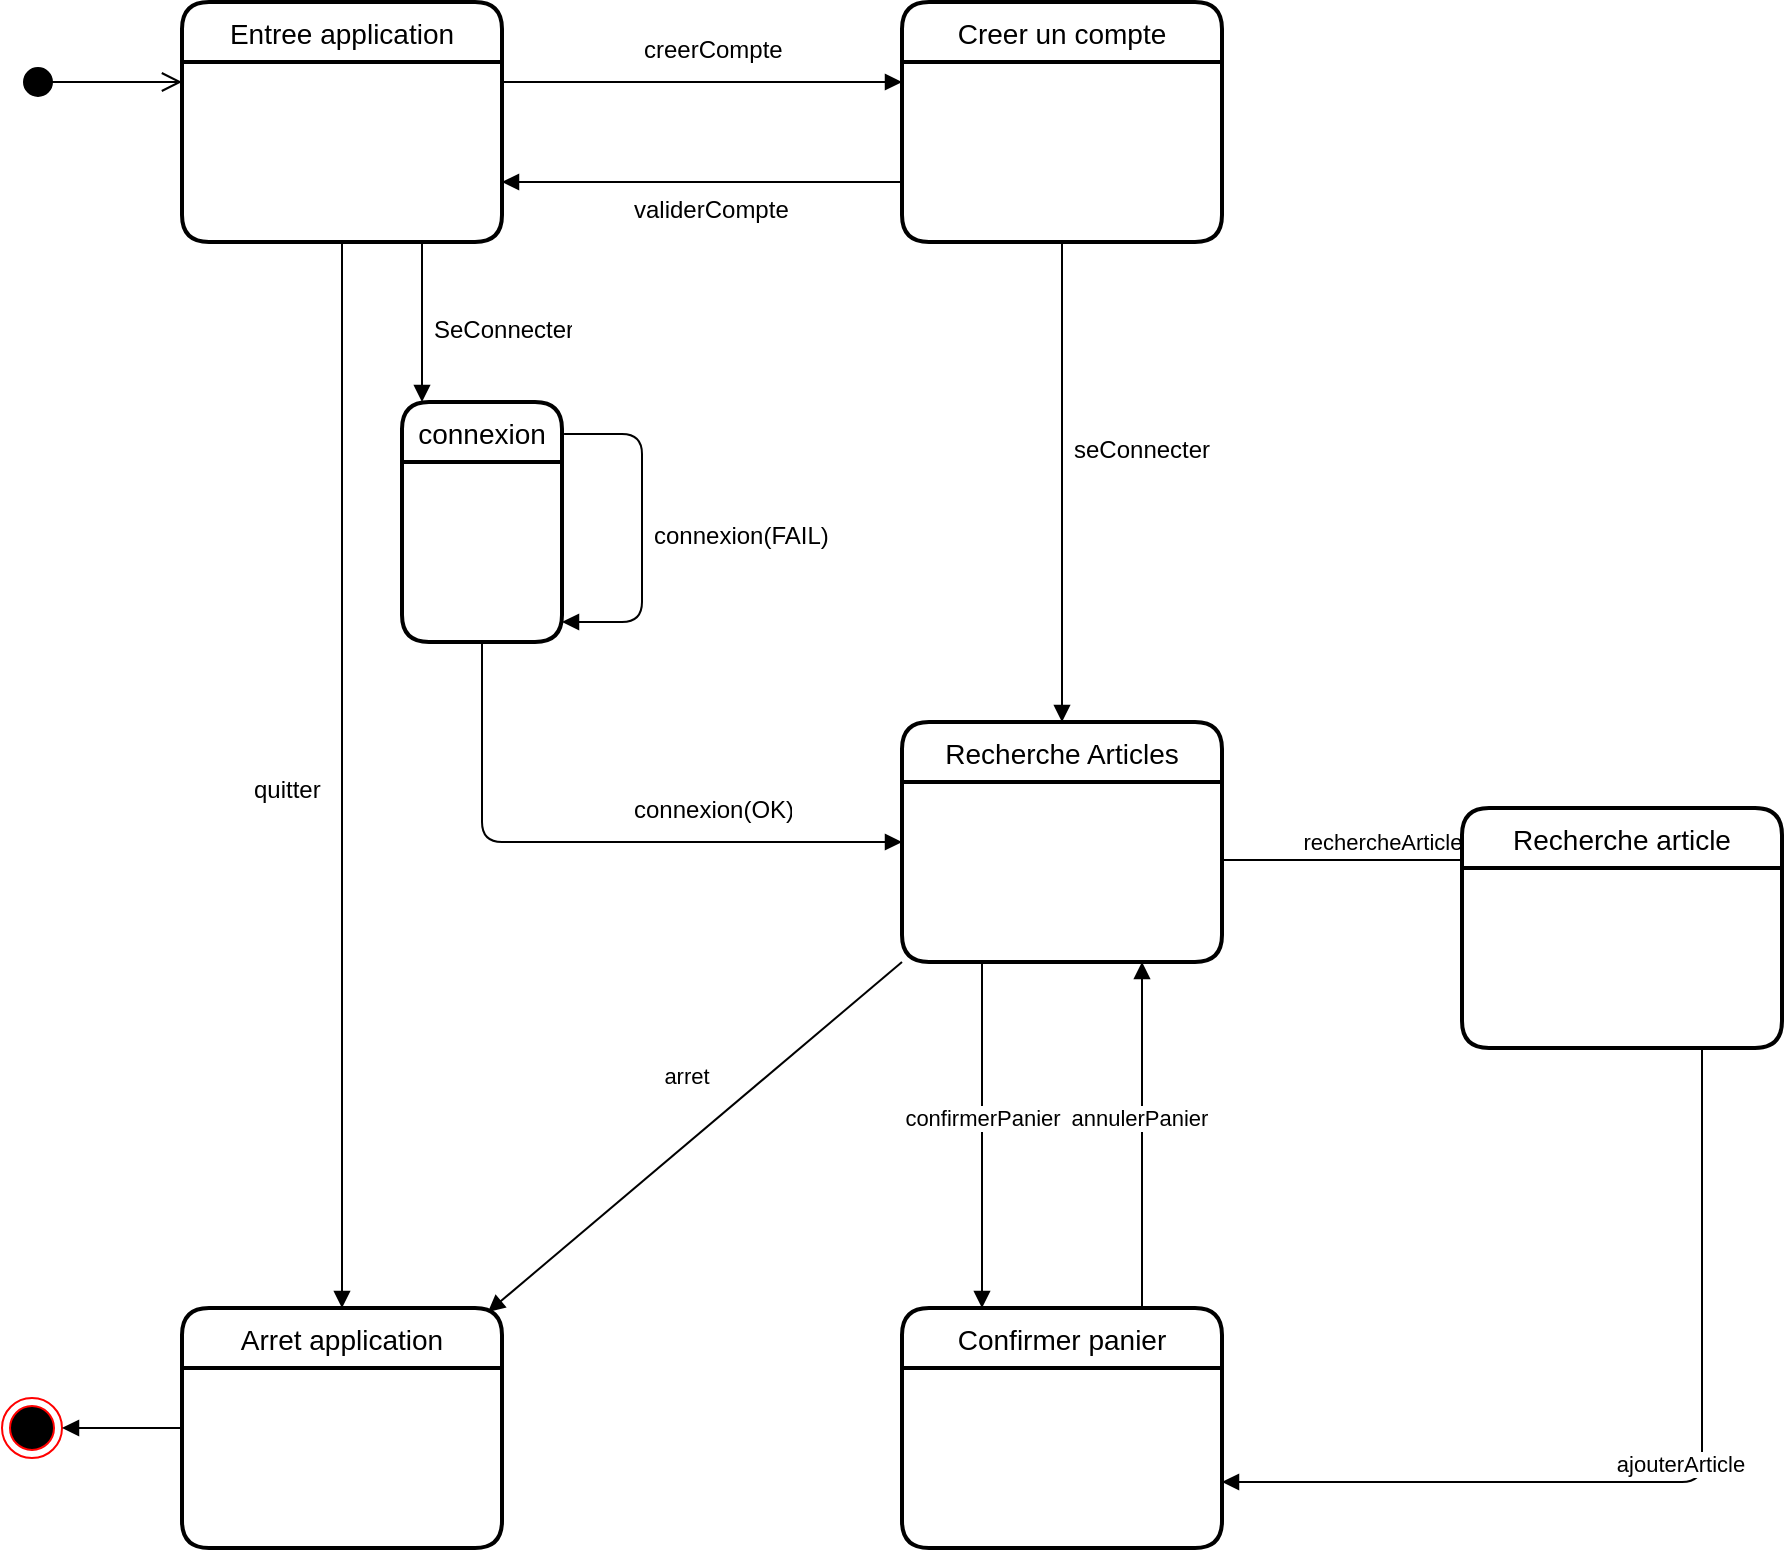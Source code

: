 <mxfile version="14.5.6" type="device" pages="4"><diagram id="FMm1aQ8NTpB52pi9-4OP" name="MachineEtat"><mxGraphModel dx="1662" dy="804" grid="1" gridSize="10" guides="1" tooltips="1" connect="1" arrows="1" fold="1" page="1" pageScale="1" pageWidth="1169" pageHeight="827" math="0" shadow="0"><root><mxCell id="poUfXScM1hT9_2KOI797-0"/><mxCell id="poUfXScM1hT9_2KOI797-1" parent="poUfXScM1hT9_2KOI797-0"/><mxCell id="u_3qv9SlF5kgZkW073j5-0" value="" style="html=1;verticalAlign=bottom;startArrow=circle;startFill=1;endArrow=open;startSize=6;endSize=8;" parent="poUfXScM1hT9_2KOI797-1" edge="1"><mxGeometry width="80" relative="1" as="geometry"><mxPoint x="90" y="67" as="sourcePoint"/><mxPoint x="170" y="67" as="targetPoint"/></mxGeometry></mxCell><mxCell id="u_3qv9SlF5kgZkW073j5-1" value="" style="ellipse;html=1;shape=endState;fillColor=#000000;strokeColor=#ff0000;" parent="poUfXScM1hT9_2KOI797-1" vertex="1"><mxGeometry x="80" y="725" width="30" height="30" as="geometry"/></mxCell><mxCell id="u_3qv9SlF5kgZkW073j5-2" value="Entree application" style="swimlane;childLayout=stackLayout;horizontal=1;startSize=30;horizontalStack=0;rounded=1;fontSize=14;fontStyle=0;strokeWidth=2;resizeParent=0;resizeLast=1;shadow=0;dashed=0;align=center;" parent="poUfXScM1hT9_2KOI797-1" vertex="1"><mxGeometry x="170" y="27" width="160" height="120" as="geometry"/></mxCell><mxCell id="u_3qv9SlF5kgZkW073j5-4" value="Arret application" style="swimlane;childLayout=stackLayout;horizontal=1;startSize=30;horizontalStack=0;rounded=1;fontSize=14;fontStyle=0;strokeWidth=2;resizeParent=0;resizeLast=1;shadow=0;dashed=0;align=center;" parent="poUfXScM1hT9_2KOI797-1" vertex="1"><mxGeometry x="170" y="680" width="160" height="120" as="geometry"/></mxCell><mxCell id="u_3qv9SlF5kgZkW073j5-6" value="Creer un compte" style="swimlane;childLayout=stackLayout;horizontal=1;startSize=30;horizontalStack=0;rounded=1;fontSize=14;fontStyle=0;strokeWidth=2;resizeParent=0;resizeLast=1;shadow=0;dashed=0;align=center;" parent="poUfXScM1hT9_2KOI797-1" vertex="1"><mxGeometry x="530" y="27" width="160" height="120" as="geometry"/></mxCell><mxCell id="u_3qv9SlF5kgZkW073j5-8" value="" style="html=1;verticalAlign=bottom;endArrow=block;exitX=0.5;exitY=1;exitDx=0;exitDy=0;" parent="poUfXScM1hT9_2KOI797-1" source="u_3qv9SlF5kgZkW073j5-2" target="u_3qv9SlF5kgZkW073j5-4" edge="1"><mxGeometry width="80" relative="1" as="geometry"><mxPoint x="370" y="427" as="sourcePoint"/><mxPoint x="450" y="427" as="targetPoint"/></mxGeometry></mxCell><mxCell id="u_3qv9SlF5kgZkW073j5-9" value="connexion" style="swimlane;childLayout=stackLayout;horizontal=1;startSize=30;horizontalStack=0;rounded=1;fontSize=14;fontStyle=0;strokeWidth=2;resizeParent=0;resizeLast=1;shadow=0;dashed=0;align=center;" parent="poUfXScM1hT9_2KOI797-1" vertex="1"><mxGeometry x="280" y="227" width="80" height="120" as="geometry"/></mxCell><mxCell id="u_3qv9SlF5kgZkW073j5-12" value="" style="html=1;verticalAlign=bottom;endArrow=block;exitX=0.75;exitY=1;exitDx=0;exitDy=0;" parent="poUfXScM1hT9_2KOI797-1" source="u_3qv9SlF5kgZkW073j5-2" edge="1"><mxGeometry width="80" relative="1" as="geometry"><mxPoint x="260" y="157" as="sourcePoint"/><mxPoint x="290" y="227" as="targetPoint"/></mxGeometry></mxCell><mxCell id="u_3qv9SlF5kgZkW073j5-14" value="SeConnecter" style="text;strokeColor=none;fillColor=none;spacingLeft=4;spacingRight=4;overflow=hidden;rotatable=0;points=[[0,0.5],[1,0.5]];portConstraint=eastwest;fontSize=12;" parent="poUfXScM1hT9_2KOI797-1" vertex="1"><mxGeometry x="290" y="177" width="80" height="30" as="geometry"/></mxCell><mxCell id="u_3qv9SlF5kgZkW073j5-15" value="quitter" style="text;strokeColor=none;fillColor=none;spacingLeft=4;spacingRight=4;overflow=hidden;rotatable=0;points=[[0,0.5],[1,0.5]];portConstraint=eastwest;fontSize=12;" parent="poUfXScM1hT9_2KOI797-1" vertex="1"><mxGeometry x="200" y="407" width="50" height="30" as="geometry"/></mxCell><mxCell id="u_3qv9SlF5kgZkW073j5-16" value="Recherche Articles" style="swimlane;childLayout=stackLayout;horizontal=1;startSize=30;horizontalStack=0;rounded=1;fontSize=14;fontStyle=0;strokeWidth=2;resizeParent=0;resizeLast=1;shadow=0;dashed=0;align=center;" parent="poUfXScM1hT9_2KOI797-1" vertex="1"><mxGeometry x="530" y="387" width="160" height="120" as="geometry"/></mxCell><mxCell id="u_3qv9SlF5kgZkW073j5-20" value="" style="html=1;verticalAlign=bottom;endArrow=block;exitX=0.5;exitY=1;exitDx=0;exitDy=0;entryX=0;entryY=0.5;entryDx=0;entryDy=0;" parent="poUfXScM1hT9_2KOI797-1" source="u_3qv9SlF5kgZkW073j5-9" target="u_3qv9SlF5kgZkW073j5-16" edge="1"><mxGeometry width="80" relative="1" as="geometry"><mxPoint x="260" y="157" as="sourcePoint"/><mxPoint x="260" y="717" as="targetPoint"/><Array as="points"><mxPoint x="320" y="447"/></Array></mxGeometry></mxCell><mxCell id="u_3qv9SlF5kgZkW073j5-21" value="" style="html=1;verticalAlign=bottom;endArrow=block;exitX=1.013;exitY=0.133;exitDx=0;exitDy=0;exitPerimeter=0;" parent="poUfXScM1hT9_2KOI797-1" source="u_3qv9SlF5kgZkW073j5-9" edge="1"><mxGeometry width="80" relative="1" as="geometry"><mxPoint x="330" y="357" as="sourcePoint"/><mxPoint x="360" y="337" as="targetPoint"/><Array as="points"><mxPoint x="400" y="243"/><mxPoint x="400" y="337"/></Array></mxGeometry></mxCell><mxCell id="u_3qv9SlF5kgZkW073j5-22" value="connexion(OK)" style="text;strokeColor=none;fillColor=none;spacingLeft=4;spacingRight=4;overflow=hidden;rotatable=0;points=[[0,0.5],[1,0.5]];portConstraint=eastwest;fontSize=12;" parent="poUfXScM1hT9_2KOI797-1" vertex="1"><mxGeometry x="390" y="417" width="90" height="30" as="geometry"/></mxCell><mxCell id="u_3qv9SlF5kgZkW073j5-23" value="connexion(FAIL)" style="text;strokeColor=none;fillColor=none;spacingLeft=4;spacingRight=4;overflow=hidden;rotatable=0;points=[[0,0.5],[1,0.5]];portConstraint=eastwest;fontSize=12;" parent="poUfXScM1hT9_2KOI797-1" vertex="1"><mxGeometry x="400" y="280" width="100" height="30" as="geometry"/></mxCell><mxCell id="u_3qv9SlF5kgZkW073j5-24" value="" style="html=1;verticalAlign=bottom;endArrow=block;exitX=0;exitY=0.75;exitDx=0;exitDy=0;entryX=1;entryY=0.75;entryDx=0;entryDy=0;" parent="poUfXScM1hT9_2KOI797-1" source="u_3qv9SlF5kgZkW073j5-6" target="u_3qv9SlF5kgZkW073j5-2" edge="1"><mxGeometry width="80" relative="1" as="geometry"><mxPoint x="260" y="157" as="sourcePoint"/><mxPoint x="260" y="717" as="targetPoint"/></mxGeometry></mxCell><mxCell id="u_3qv9SlF5kgZkW073j5-25" value="" style="html=1;verticalAlign=bottom;endArrow=block;" parent="poUfXScM1hT9_2KOI797-1" edge="1"><mxGeometry width="80" relative="1" as="geometry"><mxPoint x="330" y="67" as="sourcePoint"/><mxPoint x="530" y="67" as="targetPoint"/></mxGeometry></mxCell><mxCell id="u_3qv9SlF5kgZkW073j5-26" value="" style="html=1;verticalAlign=bottom;endArrow=block;exitX=0.5;exitY=1;exitDx=0;exitDy=0;entryX=0.5;entryY=0;entryDx=0;entryDy=0;" parent="poUfXScM1hT9_2KOI797-1" source="u_3qv9SlF5kgZkW073j5-6" target="u_3qv9SlF5kgZkW073j5-16" edge="1"><mxGeometry width="80" relative="1" as="geometry"><mxPoint x="540" y="127" as="sourcePoint"/><mxPoint x="340" y="127" as="targetPoint"/></mxGeometry></mxCell><mxCell id="u_3qv9SlF5kgZkW073j5-27" value="validerCompte" style="text;strokeColor=none;fillColor=none;spacingLeft=4;spacingRight=4;overflow=hidden;rotatable=0;points=[[0,0.5],[1,0.5]];portConstraint=eastwest;fontSize=12;" parent="poUfXScM1hT9_2KOI797-1" vertex="1"><mxGeometry x="390" y="117" width="95" height="30" as="geometry"/></mxCell><mxCell id="u_3qv9SlF5kgZkW073j5-28" value="creerCompte" style="text;strokeColor=none;fillColor=none;spacingLeft=4;spacingRight=4;overflow=hidden;rotatable=0;points=[[0,0.5],[1,0.5]];portConstraint=eastwest;fontSize=12;" parent="poUfXScM1hT9_2KOI797-1" vertex="1"><mxGeometry x="395" y="37" width="80" height="30" as="geometry"/></mxCell><mxCell id="u_3qv9SlF5kgZkW073j5-31" value="Confirmer panier" style="swimlane;childLayout=stackLayout;horizontal=1;startSize=30;horizontalStack=0;rounded=1;fontSize=14;fontStyle=0;strokeWidth=2;resizeParent=0;resizeLast=1;shadow=0;dashed=0;align=center;" parent="poUfXScM1hT9_2KOI797-1" vertex="1"><mxGeometry x="530" y="680" width="160" height="120" as="geometry"/></mxCell><mxCell id="u_3qv9SlF5kgZkW073j5-35" value="rechercheArticle" style="html=1;verticalAlign=bottom;endArrow=block;" parent="poUfXScM1hT9_2KOI797-1" edge="1"><mxGeometry width="80" relative="1" as="geometry"><mxPoint x="690" y="456" as="sourcePoint"/><mxPoint x="850" y="456" as="targetPoint"/></mxGeometry></mxCell><mxCell id="u_3qv9SlF5kgZkW073j5-36" value="confirmerPanier" style="html=1;verticalAlign=bottom;endArrow=block;exitX=0.25;exitY=1;exitDx=0;exitDy=0;entryX=0.25;entryY=0;entryDx=0;entryDy=0;" parent="poUfXScM1hT9_2KOI797-1" source="u_3qv9SlF5kgZkW073j5-16" target="u_3qv9SlF5kgZkW073j5-31" edge="1"><mxGeometry width="80" relative="1" as="geometry"><mxPoint x="670" y="457" as="sourcePoint"/><mxPoint x="750" y="457" as="targetPoint"/></mxGeometry></mxCell><mxCell id="u_3qv9SlF5kgZkW073j5-37" value="annulerPanier&amp;nbsp;" style="html=1;verticalAlign=bottom;endArrow=block;exitX=0.75;exitY=0;exitDx=0;exitDy=0;entryX=0.75;entryY=1;entryDx=0;entryDy=0;" parent="poUfXScM1hT9_2KOI797-1" source="u_3qv9SlF5kgZkW073j5-31" target="u_3qv9SlF5kgZkW073j5-16" edge="1"><mxGeometry width="80" relative="1" as="geometry"><mxPoint x="670" y="457" as="sourcePoint"/><mxPoint x="750" y="457" as="targetPoint"/></mxGeometry></mxCell><mxCell id="u_3qv9SlF5kgZkW073j5-38" value="ajouterArticle" style="html=1;verticalAlign=bottom;endArrow=block;exitX=0.75;exitY=1;exitDx=0;exitDy=0;" parent="poUfXScM1hT9_2KOI797-1" source="u_3qv9SlF5kgZkW073j5-40" edge="1"><mxGeometry width="80" relative="1" as="geometry"><mxPoint x="930" y="507" as="sourcePoint"/><mxPoint x="690" y="767" as="targetPoint"/><Array as="points"><mxPoint x="930" y="767"/></Array></mxGeometry></mxCell><mxCell id="u_3qv9SlF5kgZkW073j5-39" value="Recherche article" style="swimlane;childLayout=stackLayout;horizontal=1;startSize=30;horizontalStack=0;rounded=1;fontSize=14;fontStyle=0;strokeWidth=2;resizeParent=0;resizeLast=1;shadow=0;dashed=0;align=center;" parent="poUfXScM1hT9_2KOI797-1" vertex="1"><mxGeometry x="810" y="430" width="160" height="120" as="geometry"/></mxCell><mxCell id="u_3qv9SlF5kgZkW073j5-40" value="&#10;" style="align=left;strokeColor=none;fillColor=none;spacingLeft=4;fontSize=12;verticalAlign=top;resizable=0;rotatable=0;part=1;" parent="u_3qv9SlF5kgZkW073j5-39" vertex="1"><mxGeometry y="30" width="160" height="90" as="geometry"/></mxCell><mxCell id="u_3qv9SlF5kgZkW073j5-41" value="seConnecter" style="text;strokeColor=none;fillColor=none;spacingLeft=4;spacingRight=4;overflow=hidden;rotatable=0;points=[[0,0.5],[1,0.5]];portConstraint=eastwest;fontSize=12;" parent="poUfXScM1hT9_2KOI797-1" vertex="1"><mxGeometry x="610" y="237" width="90" height="30" as="geometry"/></mxCell><mxCell id="u_3qv9SlF5kgZkW073j5-42" value="arret" style="html=1;verticalAlign=bottom;endArrow=block;exitX=0;exitY=1;exitDx=0;exitDy=0;entryX=0.956;entryY=0.017;entryDx=0;entryDy=0;entryPerimeter=0;" parent="poUfXScM1hT9_2KOI797-1" source="u_3qv9SlF5kgZkW073j5-16" target="u_3qv9SlF5kgZkW073j5-4" edge="1"><mxGeometry x="-0.069" y="-20" width="80" relative="1" as="geometry"><mxPoint x="670" y="557" as="sourcePoint"/><mxPoint x="750" y="557" as="targetPoint"/><mxPoint x="1" as="offset"/></mxGeometry></mxCell><mxCell id="u_3qv9SlF5kgZkW073j5-43" value="" style="html=1;verticalAlign=bottom;endArrow=block;exitX=0;exitY=0.5;exitDx=0;exitDy=0;entryX=1;entryY=0.5;entryDx=0;entryDy=0;" parent="poUfXScM1hT9_2KOI797-1" source="u_3qv9SlF5kgZkW073j5-4" target="u_3qv9SlF5kgZkW073j5-1" edge="1"><mxGeometry x="-0.667" y="-20" width="80" relative="1" as="geometry"><mxPoint x="670" y="557" as="sourcePoint"/><mxPoint x="110" y="767" as="targetPoint"/><mxPoint as="offset"/></mxGeometry></mxCell></root></mxGraphModel></diagram><diagram id="g4fUNO21mqqkMcVz8QSA" name="Class"><mxGraphModel dx="1662" dy="804" grid="1" gridSize="10" guides="1" tooltips="1" connect="1" arrows="1" fold="1" page="1" pageScale="1" pageWidth="1654" pageHeight="1169" math="0" shadow="0"><root><mxCell id="1PK5g1y0HC7SI7gt0nsY-0"/><mxCell id="1PK5g1y0HC7SI7gt0nsY-1" parent="1PK5g1y0HC7SI7gt0nsY-0"/><mxCell id="1PK5g1y0HC7SI7gt0nsY-2" value="&lt;p style=&quot;margin: 0px ; margin-top: 4px ; text-align: center&quot;&gt;&lt;b&gt;Produit&lt;/b&gt;&lt;/p&gt;&lt;hr size=&quot;1&quot;&gt;&lt;p style=&quot;margin: 0px ; margin-left: 4px&quot;&gt;+ ID_produit: String&lt;/p&gt;&lt;p style=&quot;margin: 0px ; margin-left: 4px&quot;&gt;+ Lib_produit: String&lt;br&gt;&lt;/p&gt;&lt;div&gt;&amp;nbsp;+ Description_produit: String&lt;br&gt;&lt;/div&gt;&lt;div&gt;&amp;nbsp;+ Prix_produit: Double&lt;br&gt;&lt;/div&gt;&lt;div&gt;&amp;nbsp;+ Solde_produit: Double&lt;br&gt;&lt;/div&gt;&lt;div&gt;&amp;nbsp;+ quantitéDispo_produit: Double&lt;br&gt;&lt;/div&gt;&lt;div&gt;&amp;nbsp;+ image_produit: System Byte&lt;br&gt;&lt;/div&gt;&lt;div&gt;&amp;nbsp;+ nouveaute_produit: Boolean&lt;br&gt;&lt;/div&gt;&lt;div&gt;&amp;nbsp;+ taxe: Double&lt;br&gt;&lt;/div&gt;&lt;div&gt;&amp;nbsp;+ devise: String&lt;br&gt;&lt;/div&gt;&lt;div&gt;&amp;nbsp;+ prixLivr: Float&lt;br&gt;&lt;/div&gt;&lt;div&gt;&amp;nbsp;+ DateAjout&lt;span&gt;: DateTime&lt;/span&gt;&lt;/div&gt;&lt;hr size=&quot;1&quot;&gt;&lt;p style=&quot;margin: 0px ; margin-left: 4px&quot;&gt;+ ajouterProduit(): Produit&lt;/p&gt;&lt;p style=&quot;margin: 0px ; margin-left: 4px&quot;&gt;+ modifierProduit(): Produit&lt;br&gt;&lt;/p&gt;&lt;p style=&quot;margin: 0px ; margin-left: 4px&quot;&gt;+ consulterFicheProduit(): Produit&lt;br&gt;&lt;/p&gt;&lt;p style=&quot;margin: 0px ; margin-left: 4px&quot;&gt;+ supprimerProduit(): Boolean&lt;br&gt;&lt;/p&gt;&lt;p style=&quot;margin: 0px ; margin-left: 4px&quot;&gt;+ listeProduit(): List&amp;lt;Produit&amp;gt;&lt;br&gt;&lt;/p&gt;&lt;p style=&quot;margin: 0px ; margin-left: 4px&quot;&gt;+ rechercheProduit(): List&amp;lt;Produit&amp;gt;&lt;br&gt;&lt;/p&gt;&lt;p style=&quot;margin: 0px ; margin-left: 4px&quot;&gt;+ solderProduit(): Produit&lt;br&gt;&lt;/p&gt;&lt;p style=&quot;margin: 0px ; margin-left: 4px&quot;&gt;+ ajouterProduitCategorie(): List&amp;lt;Produit&amp;gt;&lt;br&gt;&lt;/p&gt;&lt;p style=&quot;margin: 0px ; margin-left: 4px&quot;&gt;+ changerCategorieProduit(): Produit&lt;br&gt;&lt;/p&gt;&lt;p style=&quot;margin: 0px ; margin-left: 4px&quot;&gt;+ listeProduitMarque(): List&amp;lt;Produit&amp;gt;&lt;br&gt;&lt;/p&gt;&lt;p style=&quot;margin: 0px ; margin-left: 4px&quot;&gt;+ listeProduitCategorie(): Lsit&amp;lt;Produit&amp;gt;&lt;br&gt;&lt;/p&gt;&lt;p style=&quot;margin: 0px ; margin-left: 4px&quot;&gt;+ NouveauteProduit(): Produit&lt;br&gt;&lt;/p&gt;&lt;p style=&quot;margin: 0px ; margin-left: 4px&quot;&gt;&lt;br&gt;&lt;/p&gt;" style="verticalAlign=top;align=left;overflow=fill;fontSize=12;fontFamily=Helvetica;html=1;" parent="1PK5g1y0HC7SI7gt0nsY-1" vertex="1"><mxGeometry x="1201" y="431.38" width="240" height="385.25" as="geometry"/></mxCell><mxCell id="1PK5g1y0HC7SI7gt0nsY-3" value="&lt;p style=&quot;margin: 0px ; margin-top: 4px ; text-align: center&quot;&gt;&lt;b&gt;Utilisateur&amp;nbsp;&lt;/b&gt;&lt;/p&gt;&lt;hr size=&quot;1&quot;&gt;&lt;p style=&quot;margin: 0px ; margin-left: 4px&quot;&gt;+ ID_util: String&lt;/p&gt;&lt;p style=&quot;margin: 0px ; margin-left: 4px&quot;&gt;+ Nom_util: String&lt;br&gt;&lt;/p&gt;&lt;p style=&quot;margin: 0px ; margin-left: 4px&quot;&gt;+ Prenom_util: String&lt;br&gt;&lt;/p&gt;&lt;p style=&quot;margin: 0px ; margin-left: 4px&quot;&gt;+ Adresse_util: String&lt;br&gt;&lt;/p&gt;&lt;p style=&quot;margin: 0px 0px 0px 4px&quot;&gt;+ Tel_util: String&lt;/p&gt;&lt;p style=&quot;margin: 0px 0px 0px 4px&quot;&gt;+ Pays_util: String&lt;br&gt;&lt;/p&gt;&lt;p style=&quot;margin: 0px 0px 0px 4px&quot;&gt;+ Ville_util: String&lt;br&gt;&lt;/p&gt;&lt;p style=&quot;margin: 0px 0px 0px 4px&quot;&gt;+ CodePostal_util: String&lt;/p&gt;&lt;p style=&quot;margin: 0px 0px 0px 4px&quot;&gt;+ DateNaissance_util: DateTime&lt;br&gt;&lt;/p&gt;&lt;div&gt;&lt;br&gt;&lt;/div&gt;&lt;hr size=&quot;1&quot;&gt;&lt;p style=&quot;margin: 0px ; margin-left: 4px&quot;&gt;+ ajouterUtilisateur(): Utilisateur&lt;/p&gt;&lt;p style=&quot;margin: 0px ; margin-left: 4px&quot;&gt;+ modifierUtilisateur(): Utilisateur&lt;br&gt;&lt;/p&gt;&lt;p style=&quot;margin: 0px ; margin-left: 4px&quot;&gt;+ supprimerUtilisateur(): Boolean&lt;br&gt;&lt;/p&gt;&lt;p style=&quot;margin: 0px ; margin-left: 4px&quot;&gt;+ consulterUtilisateur(): Utilisateur&lt;br&gt;&lt;/p&gt;&lt;p style=&quot;margin: 0px ; margin-left: 4px&quot;&gt;+ ListeUtilisateur(): List&amp;lt;Utilisateur&amp;gt;&lt;br&gt;&lt;/p&gt;&lt;p style=&quot;margin: 0px ; margin-left: 4px&quot;&gt;+ ExistPseudo(): Boolean&lt;br&gt;&lt;/p&gt;&lt;p style=&quot;margin: 0px ; margin-left: 4px&quot;&gt;+ ReaffecterUtilisateur(): Utilisateur&lt;br&gt;&lt;/p&gt;" style="verticalAlign=top;align=left;overflow=fill;fontSize=12;fontFamily=Helvetica;html=1;" parent="1PK5g1y0HC7SI7gt0nsY-1" vertex="1"><mxGeometry x="320" y="484" width="200" height="300" as="geometry"/></mxCell><mxCell id="1PK5g1y0HC7SI7gt0nsY-4" value="&lt;p style=&quot;margin: 0px ; margin-top: 4px ; text-align: center&quot;&gt;&lt;b&gt;Contact&lt;/b&gt;&lt;/p&gt;&lt;hr size=&quot;1&quot;&gt;&lt;p style=&quot;margin: 0px ; margin-left: 4px&quot;&gt;+ ID_Contact: String&lt;/p&gt;&lt;p style=&quot;margin: 0px ; margin-left: 4px&quot;&gt;+ message_contact: String&lt;br&gt;&lt;/p&gt;&lt;p style=&quot;margin: 0px ; margin-left: 4px&quot;&gt;&lt;/p&gt;&lt;span style=&quot;color: rgba(0 , 0 , 0 , 0) ; font-family: monospace ; font-size: 0px&quot;&gt;%3CmxGraphModel%3E%3Croot%3E%3CmxCell%20id%3D%220%22%2F%3E%3CmxCell%20id%3D%221%22%20parent%3D%220%22%2F%3E%3CmxCell%20id%3D%222%22%20value%3D%22%26lt%3Bp%20style%3D%26quot%3Bmargin%3A%200px%20%3B%20margin-top%3A%204px%20%3B%20text-align%3A%20center%26quot%3B%26gt%3B%26lt%3Bb%26gt%3BCat%C3%A9gorie%26lt%3B%2Fb%26gt%3B%26lt%3B%2Fp%26gt%3B%26lt%3Bhr%20size%3D%26quot%3B1%26quot%3B%26gt%3B%26lt%3Bp%20style%3D%26quot%3Bmargin%3A%200px%20%3B%20margin-left%3A%204px%26quot%3B%26gt%3B%2B%20field%3A%20Type%26lt%3B%2Fp%26gt%3B%26lt%3Bhr%20size%3D%26quot%3B1%26quot%3B%26gt%3B%26lt%3Bp%20style%3D%26quot%3Bmargin%3A%200px%20%3B%20margin-left%3A%204px%26quot%3B%26gt%3B%2B%20method()%3A%20Type%26lt%3B%2Fp%26gt%3B%22%20style%3D%22verticalAlign%3Dtop%3Balign%3Dleft%3Boverflow%3Dfill%3BfontSize%3D12%3BfontFamily%3DHelvetica%3Bhtml%3D1%3B%22%20vertex%3D%221%22%20parent%3D%221%22%3E%3CmxGeometry%20x%3D%22640%22%20y%3D%22240%22%20width%3D%22160%22%20height%3D%2290%22%20as%3D%22geometry%22%2F%3E%3C%2FmxCell%3E%3C%2Froot%3E%3C%2FmxGraphModel%3E&lt;/span&gt;&lt;span style=&quot;color: rgba(0 , 0 , 0 , 0) ; font-family: monospace ; font-size: 0px&quot;&gt;%3CmxGraphModel%3E%3Croot%3E%3CmxCell%20id%3D%220%22%2F%3E%3CmxCell%20id%3D%221%22%20parent%3D%220%22%2F%3E%3CmxCell%20id%3D%222%22%20value%3D%22%26lt%3Bp%20style%3D%26quot%3Bmargin%3A%200px%20%3B%20margin-top%3A%204px%20%3B%20text-align%3A%20center%26quot%3B%26gt%3B%26lt%3Bb%26gt%3BCat%C3%A9gorie%26lt%3B%2Fb%26gt%3B%26lt%3B%2Fp%26gt%3B%26lt%3Bhr%20size%3D%26quot%3B1%26quot%3B%26gt%3B%26lt%3Bp%20style%3D%26quot%3Bmargin%3A%200px%20%3B%20margin-left%3A%204px%26quot%3B%26gt%3B%2B%20field%3A%20Type%26lt%3B%2Fp%26gt%3B%26lt%3Bhr%20size%3D%26quot%3B1%26quot%3B%26gt%3B%26lt%3Bp%20style%3D%26quot%3Bmargin%3A%200px%20%3B%20margin-left%3A%204px%26quot%3B%26gt%3B%2B%20method()%3A%20Type%26lt%3B%2Fp%26gt%3B%22%20style%3D%22verticalAlign%3Dtop%3Balign%3Dleft%3Boverflow%3Dfill%3BfontSize%3D12%3BfontFamily%3DHelvetica%3Bhtml%3D1%3B%22%20vertex%3D%221%22%20parent%3D%221%22%3E%3CmxGeometry%20x%3D%22640%22%20y%3D%22240%22%20width%3D%22160%22%20height%3D%2290%22%20as%3D%22geometry%22%2F%3E%3C%2FmxCell%3E%3C%2Froot%3E%3C%2FmxGraphModel%3E&lt;/span&gt;&lt;span style=&quot;color: rgba(0 , 0 , 0 , 0) ; font-family: monospace ; font-size: 0px&quot;&gt;%3CmxGraphModel%3E%3Croot%3E%3CmxCell%20id%3D%220%22%2F%3E%3CmxCell%20id%3D%221%22%20parent%3D%220%22%2F%3E%3CmxCell%20id%3D%222%22%20value%3D%22%26lt%3Bp%20style%3D%26quot%3Bmargin%3A%200px%20%3B%20margin-top%3A%204px%20%3B%20text-align%3A%20center%26quot%3B%26gt%3B%26lt%3Bb%26gt%3BCat%C3%A9gorie%26lt%3B%2Fb%26gt%3B%26lt%3B%2Fp%26gt%3B%26lt%3Bhr%20size%3D%26quot%3B1%26quot%3B%26gt%3B%26lt%3Bp%20style%3D%26quot%3Bmargin%3A%200px%20%3B%20margin-left%3A%204px%26quot%3B%26gt%3B%2B%20field%3A%20Type%26lt%3B%2Fp%26gt%3B%26lt%3Bhr%20size%3D%26quot%3B1%26quot%3B%26gt%3B%26lt%3Bp%20style%3D%26quot%3Bmargin%3A%200px%20%3B%20margin-left%3A%204px%26quot%3B%26gt%3B%2B%20method()%3A%20Type%26lt%3B%2Fp%26gt%3B%22%20style%3D%22verticalAlign%3Dtop%3Balign%3Dleft%3Boverflow%3Dfill%3BfontSize%3D12%3BfontFamily%3DHelvetica%3Bhtml%3D1%3B%22%20vertex%3D%221%22%20parent%3D%221%22%3E%3CmxGeometry%20x%3D%22640%22%20y%3D%22240%22%20width%3D%22160%22%20height%3D%2290%22%20as%3D%22geometry%22%2F%3E%3C%2FmxCell%3E%3C%2Froot%3E%3C%2FmxGraphModel%3E&lt;/span&gt;&lt;hr size=&quot;1&quot;&gt;&lt;p style=&quot;margin: 0px ; margin-left: 4px&quot;&gt;+ envoyerMessage(): Type&lt;/p&gt;" style="verticalAlign=top;align=left;overflow=fill;fontSize=12;fontFamily=Helvetica;html=1;" parent="1PK5g1y0HC7SI7gt0nsY-1" vertex="1"><mxGeometry x="30" y="399" width="160" height="140" as="geometry"/></mxCell><mxCell id="1PK5g1y0HC7SI7gt0nsY-5" value="&lt;p style=&quot;margin: 0px ; margin-top: 4px ; text-align: center&quot;&gt;&lt;b&gt;Actualités&lt;/b&gt;&lt;/p&gt;&lt;hr size=&quot;1&quot;&gt;&lt;p style=&quot;margin: 0px ; margin-left: 4px&quot;&gt;+ ID_actualité: String&lt;/p&gt;&lt;p style=&quot;margin: 0px ; margin-left: 4px&quot;&gt;+ Titre_actu: String&lt;br&gt;&lt;/p&gt;&lt;p style=&quot;margin: 0px ; margin-left: 4px&quot;&gt;+ Date_actu: DateTime&lt;br&gt;&lt;/p&gt;&lt;p style=&quot;margin: 0px ; margin-left: 4px&quot;&gt;+ Contenu_actu: String&lt;br&gt;&lt;/p&gt;&lt;hr size=&quot;1&quot;&gt;&lt;p style=&quot;margin: 0px ; margin-left: 4px&quot;&gt;+ consulterArticle(): Article&lt;/p&gt;" style="verticalAlign=top;align=left;overflow=fill;fontSize=12;fontFamily=Helvetica;html=1;" parent="1PK5g1y0HC7SI7gt0nsY-1" vertex="1"><mxGeometry x="410" y="849" width="160" height="200" as="geometry"/></mxCell><mxCell id="1PK5g1y0HC7SI7gt0nsY-6" value="&lt;p style=&quot;margin: 0px ; margin-top: 4px ; text-align: center&quot;&gt;&lt;b&gt;Commande&lt;/b&gt;&lt;/p&gt;&lt;hr size=&quot;1&quot;&gt;&lt;p style=&quot;margin: 0px ; margin-left: 4px&quot;&gt;+ ID_cmd: String&lt;/p&gt;&lt;p style=&quot;margin: 0px ; margin-left: 4px&quot;&gt;+ Date_cmd: DateTime&lt;br&gt;&lt;/p&gt;&lt;p style=&quot;margin: 0px ; margin-left: 4px&quot;&gt;+ Montant_cmd: Double&lt;br&gt;&lt;/p&gt;&lt;p style=&quot;margin: 0px ; margin-left: 4px&quot;&gt;+ DélaiLiv_cmd: Int&lt;br&gt;&lt;/p&gt;&lt;p style=&quot;margin: 0px ; margin-left: 4px&quot;&gt;+ Etat_cmd: String&lt;br&gt;&lt;/p&gt;&lt;p style=&quot;margin: 0px ; margin-left: 4px&quot;&gt;+ LieuLiv_cmd: String&lt;br&gt;&lt;/p&gt;&lt;p style=&quot;margin: 0px ; margin-left: 4px&quot;&gt;+ ModeLiv_cmd: Strng&lt;br&gt;&lt;/p&gt;&lt;p style=&quot;margin: 0px ; margin-left: 4px&quot;&gt;+ prixTotalLiv_cmd: Float&lt;br&gt;&lt;/p&gt;&lt;p style=&quot;margin: 0px ; margin-left: 4px&quot;&gt;+ modePaiement_cmd: String&lt;br&gt;&lt;/p&gt;&lt;p style=&quot;margin: 0px ; margin-left: 4px&quot;&gt;+ Commentaire_cmd: String&lt;br&gt;&lt;/p&gt;&lt;hr size=&quot;1&quot;&gt;&lt;p style=&quot;margin: 0px ; margin-left: 4px&quot;&gt;+ passerCommande(): Commande&lt;/p&gt;&lt;p style=&quot;margin: 0px ; margin-left: 4px&quot;&gt;+ modifierEtatCommande(): String&lt;br&gt;&lt;/p&gt;&lt;p style=&quot;margin: 0px ; margin-left: 4px&quot;&gt;+ trierCommande(): List&amp;lt;Commande&amp;gt;&lt;br&gt;&lt;/p&gt;&lt;p style=&quot;margin: 0px ; margin-left: 4px&quot;&gt;+ consulterEtatCommande(): String&lt;br&gt;&lt;/p&gt;&lt;p style=&quot;margin: 0px ; margin-left: 4px&quot;&gt;+ ChoixCommande(): Commande&lt;br&gt;&lt;/p&gt;&lt;p style=&quot;margin: 0px ; margin-left: 4px&quot;&gt;+ ListeCommande(): List&amp;lt;Commande&amp;gt;&lt;br&gt;&lt;/p&gt;" style="verticalAlign=top;align=left;overflow=fill;fontSize=12;fontFamily=Helvetica;html=1;" parent="1PK5g1y0HC7SI7gt0nsY-1" vertex="1"><mxGeometry x="614" y="484" width="226" height="280" as="geometry"/></mxCell><mxCell id="1PK5g1y0HC7SI7gt0nsY-7" value="&lt;p style=&quot;margin: 0px ; margin-top: 4px ; text-align: center&quot;&gt;&lt;b&gt;Catégorie&lt;/b&gt;&lt;/p&gt;&lt;hr size=&quot;1&quot;&gt;&lt;p style=&quot;margin: 0px ; margin-left: 4px&quot;&gt;+ ID_cate: Type&lt;/p&gt;&lt;hr size=&quot;1&quot;&gt;&lt;p style=&quot;margin: 0px ; margin-left: 4px&quot;&gt;+ ajouterCategorie(): Categorie&lt;/p&gt;&lt;p style=&quot;margin: 0px ; margin-left: 4px&quot;&gt;+ supprimerCategorie(): Categorie&lt;br&gt;&lt;/p&gt;&lt;p style=&quot;margin: 0px ; margin-left: 4px&quot;&gt;+ modifierCategorie(): Categorie&lt;br&gt;&lt;/p&gt;&lt;p style=&quot;margin: 0px ; margin-left: 4px&quot;&gt;+ rechercherCategorie(): List&amp;lt;Categorie&amp;gt;&lt;br&gt;&lt;/p&gt;" style="verticalAlign=top;align=left;overflow=fill;fontSize=12;fontFamily=Helvetica;html=1;" parent="1PK5g1y0HC7SI7gt0nsY-1" vertex="1"><mxGeometry x="1371" y="30" width="230" height="120" as="geometry"/></mxCell><mxCell id="1PK5g1y0HC7SI7gt0nsY-8" value="&lt;p style=&quot;margin: 0px ; margin-top: 4px ; text-align: center&quot;&gt;&lt;b&gt;Marque&lt;/b&gt;&lt;/p&gt;&lt;hr size=&quot;1&quot;&gt;&lt;p style=&quot;margin: 0px ; margin-left: 4px&quot;&gt;+ ID_marque: String&lt;/p&gt;&lt;p style=&quot;margin: 0px ; margin-left: 4px&quot;&gt;+ Lib_marque: String&lt;br&gt;&lt;/p&gt;&lt;p style=&quot;margin: 0px ; margin-left: 4px&quot;&gt;+ Logo_marque: System Byte&lt;br&gt;&lt;/p&gt;&lt;hr size=&quot;1&quot;&gt;&lt;p style=&quot;margin: 0px ; margin-left: 4px&quot;&gt;+ ajouterMarque(): Marque&lt;/p&gt;&lt;p style=&quot;margin: 0px ; margin-left: 4px&quot;&gt;+ modifierMarque(): Marque&lt;br&gt;&lt;/p&gt;&lt;p style=&quot;margin: 0px ; margin-left: 4px&quot;&gt;+ supprimerMarque(): Boolean&lt;br&gt;&lt;/p&gt;&lt;p style=&quot;margin: 0px ; margin-left: 4px&quot;&gt;+ ListeMarques(): List&amp;lt;Marque&amp;gt;&lt;br&gt;&lt;/p&gt;" style="verticalAlign=top;align=left;overflow=fill;fontSize=12;fontFamily=Helvetica;html=1;" parent="1PK5g1y0HC7SI7gt0nsY-1" vertex="1"><mxGeometry x="1041" y="189" width="191" height="150" as="geometry"/></mxCell><mxCell id="1PK5g1y0HC7SI7gt0nsY-9" value="&lt;p style=&quot;margin: 0px ; margin-top: 4px ; text-align: center&quot;&gt;&lt;b&gt;Avis&lt;/b&gt;&lt;/p&gt;&lt;hr size=&quot;1&quot;&gt;&lt;p style=&quot;margin: 0px ; margin-left: 4px&quot;&gt;+ ID_avis: String&lt;/p&gt;&lt;p style=&quot;margin: 0px ; margin-left: 4px&quot;&gt;+ Note_avis: String&lt;br&gt;&lt;/p&gt;&lt;p style=&quot;margin: 0px ; margin-left: 4px&quot;&gt;+ Description_avis: String&lt;br&gt;&lt;/p&gt;&lt;hr size=&quot;1&quot;&gt;&lt;p style=&quot;margin: 0px ; margin-left: 4px&quot;&gt;+ ajouterAvis(): Avis&lt;/p&gt;&lt;p style=&quot;margin: 0px ; margin-left: 4px&quot;&gt;+ modifierAvis(): Avis&lt;br&gt;&lt;/p&gt;&lt;p style=&quot;margin: 0px ; margin-left: 4px&quot;&gt;+ supprimerAvis(): Avis&lt;br&gt;&lt;/p&gt;&lt;p style=&quot;margin: 0px ; margin-left: 4px&quot;&gt;+ consulterAvis(): Avis&lt;br&gt;&lt;/p&gt;&lt;p style=&quot;margin: 0px ; margin-left: 4px&quot;&gt;+ ListeAvis(): List&amp;lt;Avis&amp;gt;&lt;br&gt;&lt;/p&gt;" style="verticalAlign=top;align=left;overflow=fill;fontSize=12;fontFamily=Helvetica;html=1;" parent="1PK5g1y0HC7SI7gt0nsY-1" vertex="1"><mxGeometry x="40" y="619" width="160" height="160" as="geometry"/></mxCell><mxCell id="1PK5g1y0HC7SI7gt0nsY-10" value="&lt;p style=&quot;margin: 0px ; margin-top: 4px ; text-align: center&quot;&gt;&lt;b&gt;Facture&lt;/b&gt;&lt;/p&gt;&lt;hr size=&quot;1&quot;&gt;&lt;p style=&quot;margin: 0px ; margin-left: 4px&quot;&gt;+ ID_facture: Type&lt;/p&gt;&lt;hr size=&quot;1&quot;&gt;&lt;p style=&quot;margin: 0px ; margin-left: 4px&quot;&gt;+ etablirFacture(): Facture&lt;/p&gt;&lt;p style=&quot;margin: 0px ; margin-left: 4px&quot;&gt;+ envoyerFacture(): Void&lt;br&gt;&lt;/p&gt;&lt;p style=&quot;margin: 0px ; margin-left: 4px&quot;&gt;+ afficherFacture(): Facture&lt;br&gt;&lt;/p&gt;&lt;p style=&quot;margin: 0px ; margin-left: 4px&quot;&gt;+ imprimerFacture(): Facture&lt;br&gt;&lt;/p&gt;" style="verticalAlign=top;align=left;overflow=fill;fontSize=12;fontFamily=Helvetica;html=1;" parent="1PK5g1y0HC7SI7gt0nsY-1" vertex="1"><mxGeometry x="614" y="209" width="160" height="130" as="geometry"/></mxCell><mxCell id="1PK5g1y0HC7SI7gt0nsY-11" value="&lt;p style=&quot;margin: 0px ; margin-top: 4px ; text-align: center&quot;&gt;&lt;b&gt;Panier&lt;/b&gt;&lt;/p&gt;&lt;hr size=&quot;1&quot;&gt;&lt;p style=&quot;margin: 0px ; margin-left: 4px&quot;&gt;+ ID_panier: String&lt;/p&gt;&lt;p style=&quot;margin: 0px ; margin-left: 4px&quot;&gt;+ Total_panier: Double&lt;br&gt;&lt;/p&gt;&lt;div&gt;&amp;nbsp;+ Etat_panier: Boolean&lt;br&gt;&lt;/div&gt;&lt;div&gt;&amp;nbsp;+ devise: String&lt;br&gt;&lt;/div&gt;&lt;div&gt;&lt;br&gt;&lt;/div&gt;&lt;hr size=&quot;1&quot;&gt;&lt;p style=&quot;margin: 0px ; margin-left: 4px&quot;&gt;+ ajouterProduitPanier(): Produit&lt;/p&gt;&lt;p style=&quot;margin: 0px ; margin-left: 4px&quot;&gt;+ listProduitPanier(): List&amp;lt;Produit&amp;gt;&lt;br&gt;&lt;/p&gt;&lt;p style=&quot;margin: 0px ; margin-left: 4px&quot;&gt;+ supprimerProduitPanier(): List&amp;lt;Produit&amp;gt;&lt;br&gt;&lt;/p&gt;&lt;p style=&quot;margin: 0px ; margin-left: 4px&quot;&gt;+ viderPanier(): List&amp;lt;Produit&amp;gt;&lt;br&gt;&lt;/p&gt;&lt;p style=&quot;margin: 0px ; margin-left: 4px&quot;&gt;+ AjouterListeProduit(): Panier&lt;br&gt;&lt;/p&gt;&lt;p style=&quot;margin: 0px ; margin-left: 4px&quot;&gt;+ ConsulterPanierenCours(): Panier&lt;br&gt;&lt;/p&gt;&lt;p style=&quot;margin: 0px ; margin-left: 4px&quot;&gt;+ ConsulterListePanier(): Panier&lt;br&gt;&lt;/p&gt;&lt;p style=&quot;margin: 0px ; margin-left: 4px&quot;&gt;+ ConsulterProduitPanier(): List&amp;lt;Produit&amp;gt;&lt;br&gt;&lt;/p&gt;&lt;p style=&quot;margin: 0px ; margin-left: 4px&quot;&gt;+ CréerPanier(): Panier&lt;br&gt;&lt;/p&gt;&lt;p style=&quot;margin: 0px ; margin-left: 4px&quot;&gt;+ ChangerDevisePanier(): Panier&lt;br&gt;&lt;/p&gt;" style="verticalAlign=top;align=left;overflow=fill;fontSize=12;fontFamily=Helvetica;html=1;" parent="1PK5g1y0HC7SI7gt0nsY-1" vertex="1"><mxGeometry x="630" y="849" width="230" height="270" as="geometry"/></mxCell><mxCell id="1PK5g1y0HC7SI7gt0nsY-12" value="&lt;p style=&quot;margin: 0px ; margin-top: 4px ; text-align: center&quot;&gt;&lt;b&gt;Paiement&lt;/b&gt;&lt;/p&gt;&lt;hr size=&quot;1&quot;&gt;&lt;p style=&quot;margin: 0px ; margin-left: 4px&quot;&gt;+ ID_pmt: String&lt;/p&gt;&lt;hr size=&quot;1&quot;&gt;&lt;p style=&quot;margin: 0px ; margin-left: 4px&quot;&gt;+ choisirMethodePaiement(): List&amp;lt;Paiement&amp;gt;&lt;/p&gt;&lt;p style=&quot;margin: 0px 0px 0px 4px&quot;&gt;+ ajouterPaiement(): List&amp;lt;Paiement&amp;gt;&lt;/p&gt;&lt;p style=&quot;margin: 0px 0px 0px 4px&quot;&gt;+ supprimerPaiement(): List&amp;lt;Paiement&amp;gt;&lt;/p&gt;&lt;p style=&quot;margin: 0px 0px 0px 4px&quot;&gt;&lt;br&gt;&lt;/p&gt;" style="verticalAlign=top;align=left;overflow=fill;fontSize=12;fontFamily=Helvetica;html=1;" parent="1PK5g1y0HC7SI7gt0nsY-1" vertex="1"><mxGeometry x="890" y="844" width="251" height="116" as="geometry"/></mxCell><mxCell id="1PK5g1y0HC7SI7gt0nsY-13" value="&lt;p style=&quot;margin: 0px ; margin-top: 4px ; text-align: center&quot;&gt;&lt;b&gt;Promotion&lt;/b&gt;&lt;/p&gt;&lt;hr size=&quot;1&quot;&gt;&lt;p style=&quot;margin: 0px ; margin-left: 4px&quot;&gt;+ ID_promo: String&lt;/p&gt;&lt;p style=&quot;margin: 0px ; margin-left: 4px&quot;&gt;+ Titre_promo: String&lt;br&gt;&lt;/p&gt;&lt;p style=&quot;margin: 0px ; margin-left: 4px&quot;&gt;+ Montant_promo: Float&lt;br&gt;&lt;/p&gt;&lt;p style=&quot;margin: 0px ; margin-left: 4px&quot;&gt;+ Debut_promo: DateTime&lt;br&gt;&lt;/p&gt;&lt;p style=&quot;margin: 0px ; margin-left: 4px&quot;&gt;+ Fin_promo: DateTime&lt;br&gt;&lt;/p&gt;&lt;hr size=&quot;1&quot;&gt;&lt;p style=&quot;margin: 0px ; margin-left: 4px&quot;&gt;+ ajouterPromo(): Promotion&lt;/p&gt;&lt;p style=&quot;margin: 0px ; margin-left: 4px&quot;&gt;+ modifierPromo(): Promotion&lt;br&gt;&lt;/p&gt;&lt;p style=&quot;margin: 0px ; margin-left: 4px&quot;&gt;+ supprimerPromo(): Boolean&lt;br&gt;&lt;/p&gt;" style="verticalAlign=top;align=left;overflow=fill;fontSize=12;fontFamily=Helvetica;html=1;" parent="1PK5g1y0HC7SI7gt0nsY-1" vertex="1"><mxGeometry x="1242" y="920" width="189" height="170" as="geometry"/></mxCell><mxCell id="1PK5g1y0HC7SI7gt0nsY-14" value="&lt;p style=&quot;margin: 0px ; margin-top: 4px ; text-align: center&quot;&gt;&lt;b&gt;Stocks&lt;/b&gt;&lt;/p&gt;&lt;hr size=&quot;1&quot;&gt;&lt;p style=&quot;margin: 0px ; margin-left: 4px&quot;&gt;+ ID_stock: String&lt;/p&gt;&lt;p style=&quot;margin: 0px ; margin-left: 4px&quot;&gt;+ Date_entrée: DateTime&lt;br&gt;&lt;/p&gt;&lt;div&gt;&amp;nbsp;+ Date_sortie: DateTime&lt;br&gt;&lt;/div&gt;&lt;div&gt;&amp;nbsp;+ Quantité_stock: Int&lt;br&gt;&lt;/div&gt;&lt;div&gt;&lt;br&gt;&lt;/div&gt;&lt;hr size=&quot;1&quot;&gt;&lt;p style=&quot;margin: 0px ; margin-left: 4px&quot;&gt;+ ajouterStock(): Type&lt;/p&gt;&lt;p style=&quot;margin: 0px ; margin-left: 4px&quot;&gt;+ SupprimerStock(): Type&lt;br&gt;&lt;/p&gt;&lt;p style=&quot;margin: 0px ; margin-left: 4px&quot;&gt;+ modifierStock(): Type&lt;br&gt;&lt;/p&gt;" style="verticalAlign=top;align=left;overflow=fill;fontSize=12;fontFamily=Helvetica;html=1;" parent="1PK5g1y0HC7SI7gt0nsY-1" vertex="1"><mxGeometry x="1491" y="624" width="160" height="166" as="geometry"/></mxCell><mxCell id="1PK5g1y0HC7SI7gt0nsY-15" value="&lt;p style=&quot;margin: 0px ; margin-top: 4px ; text-align: center&quot;&gt;&lt;b&gt;Role&lt;/b&gt;&lt;/p&gt;&lt;hr size=&quot;1&quot;&gt;&lt;p style=&quot;margin: 0px ; margin-left: 4px&quot;&gt;+ ID_Role: String&lt;/p&gt;&lt;p style=&quot;margin: 0px ; margin-left: 4px&quot;&gt;+ Lib_Role: System.String&lt;br&gt;&lt;/p&gt;&lt;span style=&quot;color: rgba(0 , 0 , 0 , 0) ; font-family: monospace ; font-size: 0px&quot;&gt;%3CmxGraphModel%3E%3Croot%3E%3CmxCell%20id%3D%220%22%2F%3E%3CmxCell%20id%3D%221%22%20parent%3D%220%22%2F%3E%3CmxCell%20id%3D%222%22%20value%3D%22%26lt%3Bp%20style%3D%26quot%3Bmargin%3A%200px%20%3B%20margin-top%3A%204px%20%3B%20text-align%3A%20center%26quot%3B%26gt%3B%26lt%3Bb%26gt%3BCat%C3%A9gorie%26lt%3B%2Fb%26gt%3B%26lt%3B%2Fp%26gt%3B%26lt%3Bhr%20size%3D%26quot%3B1%26quot%3B%26gt%3B%26lt%3Bp%20style%3D%26quot%3Bmargin%3A%200px%20%3B%20margin-left%3A%204px%26quot%3B%26gt%3B%2B%20field%3A%20Type%26lt%3B%2Fp%26gt%3B%26lt%3Bhr%20size%3D%26quot%3B1%26quot%3B%26gt%3B%26lt%3Bp%20style%3D%26quot%3Bmargin%3A%200px%20%3B%20margin-left%3A%204px%26quot%3B%26gt%3B%2B%20method()%3A%20Type%26lt%3B%2Fp%26gt%3B%22%20style%3D%22verticalAlign%3Dtop%3Balign%3Dleft%3Boverflow%3Dfill%3BfontSize%3D12%3BfontFamily%3DHelvetica%3Bhtml%3D1%3B%22%20vertex%3D%221%22%20parent%3D%221%22%3E%3CmxGeometry%20x%3D%22640%22%20y%3D%22240%22%20width%3D%22160%22%20height%3D%2290%22%20as%3D%22geometry%22%2F%3E%3C%2FmxCell%3E%3C%2Froot%3E%3C%2FmxGraphModel%3E&lt;/span&gt;&lt;span style=&quot;color: rgba(0 , 0 , 0 , 0) ; font-family: monospace ; font-size: 0px&quot;&gt;%3CmxGraphModel%3E%3Croot%3E%3CmxCell%20id%3D%220%22%2F%3E%3CmxCell%20id%3D%221%22%20parent%3D%220%22%2F%3E%3CmxCell%20id%3D%222%22%20value%3D%22%26lt%3Bp%20style%3D%26quot%3Bmargin%3A%200px%20%3B%20margin-top%3A%204px%20%3B%20text-align%3A%20center%26quot%3B%26gt%3B%26lt%3Bb%26gt%3BCat%C3%A9gorie%26lt%3B%2Fb%26gt%3B%26lt%3B%2Fp%26gt%3B%26lt%3Bhr%20size%3D%26quot%3B1%26quot%3B%26gt%3B%26lt%3Bp%20style%3D%26quot%3Bmargin%3A%200px%20%3B%20margin-left%3A%204px%26quot%3B%26gt%3B%2B%20field%3A%20Type%26lt%3B%2Fp%26gt%3B%26lt%3Bhr%20size%3D%26quot%3B1%26quot%3B%26gt%3B%26lt%3Bp%20style%3D%26quot%3Bmargin%3A%200px%20%3B%20margin-left%3A%204px%26quot%3B%26gt%3B%2B%20method()%3A%20Type%26lt%3B%2Fp%26gt%3B%22%20style%3D%22verticalAlign%3Dtop%3Balign%3Dleft%3Boverflow%3Dfill%3BfontSize%3D12%3BfontFamily%3DHelvetica%3Bhtml%3D1%3B%22%20vertex%3D%221%22%20parent%3D%221%22%3E%3CmxGeometry%20x%3D%22640%22%20y%3D%22240%22%20width%3D%22160%22%20height%3D%2290%22%20as%3D%22geometry%22%2F%3E%3C%2FmxCell%3E%3C%2Froot%3E%3C%2FmxGraphModel%3E&lt;/span&gt;&lt;span style=&quot;color: rgba(0 , 0 , 0 , 0) ; font-family: monospace ; font-size: 0px&quot;&gt;%3CmxGraphModel%3E%3Croot%3E%3CmxCell%20id%3D%220%22%2F%3E%3CmxCell%20id%3D%221%22%20parent%3D%220%22%2F%3E%3CmxCell%20id%3D%222%22%20value%3D%22%26lt%3Bp%20style%3D%26quot%3Bmargin%3A%200px%20%3B%20margin-top%3A%204px%20%3B%20text-align%3A%20center%26quot%3B%26gt%3B%26lt%3Bb%26gt%3BCat%C3%A9gorie%26lt%3B%2Fb%26gt%3B%26lt%3B%2Fp%26gt%3B%26lt%3Bhr%20size%3D%26quot%3B1%26quot%3B%26gt%3B%26lt%3Bp%20style%3D%26quot%3Bmargin%3A%200px%20%3B%20margin-left%3A%204px%26quot%3B%26gt%3B%2B%20field%3A%20Type%26lt%3B%2Fp%26gt%3B%26lt%3Bhr%20size%3D%26quot%3B1%26quot%3B%26gt%3B%26lt%3Bp%20style%3D%26quot%3Bmargin%3A%200px%20%3B%20margin-left%3A%204px%26quot%3B%26gt%3B%2B%20method()%3A%20Type%26lt%3B%2Fp%26gt%3B%22%20style%3D%22verticalAlign%3Dtop%3Balign%3Dleft%3Boverflow%3Dfill%3BfontSize%3D12%3BfontFamily%3DHelvetica%3Bhtml%3D1%3B%22%20vertex%3D%221%22%20parent%3D%221%22%3E%3CmxGeometry%20x%3D%22640%22%20y%3D%22240%22%20width%3D%22160%22%20height%3D%2290%22%20as%3D%22geometry%22%2F%3E%3C%2FmxCell%3E%3C%2Froot%3E%3C%2FmxGraphModel%3E&lt;/span&gt;&lt;hr size=&quot;1&quot;&gt;&lt;p style=&quot;margin: 0px ; margin-left: 4px&quot;&gt;+ AjouterRole(): Role&lt;/p&gt;&lt;p style=&quot;margin: 0px ; margin-left: 4px&quot;&gt;+ SupprimerRole(): Boolean&lt;br&gt;&lt;/p&gt;&lt;p style=&quot;margin: 0px ; margin-left: 4px&quot;&gt;+ ListRole(): List&amp;lt;Role&amp;gt;&lt;br&gt;&lt;/p&gt;&lt;p style=&quot;margin: 0px ; margin-left: 4px&quot;&gt;+ ConsulterRole(): Role&lt;br&gt;&lt;/p&gt;" style="verticalAlign=top;align=left;overflow=fill;fontSize=12;fontFamily=Helvetica;html=1;" parent="1PK5g1y0HC7SI7gt0nsY-1" vertex="1"><mxGeometry x="200" y="209" width="160" height="160" as="geometry"/></mxCell><mxCell id="1PK5g1y0HC7SI7gt0nsY-16" value="&lt;p style=&quot;margin: 0px ; margin-top: 4px ; text-align: center&quot;&gt;&lt;b&gt;Compte utilisateur&lt;/b&gt;&lt;/p&gt;&lt;hr size=&quot;1&quot;&gt;&lt;p style=&quot;margin: 0px ; margin-left: 4px&quot;&gt;+ ID_compteUtil: String&lt;/p&gt;&lt;p style=&quot;margin: 0px ; margin-left: 4px&quot;&gt;+ Pseudo_compteUtil: String&lt;br&gt;&lt;/p&gt;&lt;p style=&quot;margin: 0px ; margin-left: 4px&quot;&gt;+ Pass_compteUtil: String&lt;br&gt;&lt;/p&gt;&lt;span style=&quot;color: rgba(0 , 0 , 0 , 0) ; font-family: monospace ; font-size: 0px&quot;&gt;%3CmxGraphModel%3E%3Croot%3E%3CmxCell%20id%3D%220%22%2F%3E%3CmxCell%20id%3D%221%22%20parent%3D%220%22%2F%3E%3CmxCell%20id%3D%222%22%20value%3D%22%26lt%3Bp%20style%3D%26quot%3Bmargin%3A%200px%20%3B%20margin-top%3A%204px%20%3B%20text-align%3A%20center%26quot%3B%26gt%3B%26lt%3Bb%26gt%3BCat%C3%A9gorie%26lt%3B%2Fb%26gt%3B%26lt%3B%2Fp%26gt%3B%26lt%3Bhr%20size%3D%26quot%3B1%26quot%3B%26gt%3B%26lt%3Bp%20style%3D%26quot%3Bmargin%3A%200px%20%3B%20margin-left%3A%204px%26quot%3B%26gt%3B%2B%20field%3A%20Type%26lt%3B%2Fp%26gt%3B%26lt%3Bhr%20size%3D%26quot%3B1%26quot%3B%26gt%3B%26lt%3Bp%20style%3D%26quot%3Bmargin%3A%200px%20%3B%20margin-left%3A%204px%26quot%3B%26gt%3B%2B%20method()%3A%20Type%26lt%3B%2Fp%26gt%3B%22%20style%3D%22verticalAlign%3Dtop%3Balign%3Dleft%3Boverflow%3Dfill%3BfontSize%3D12%3BfontFamily%3DHelvetica%3Bhtml%3D1%3B%22%20vertex%3D%221%22%20parent%3D%221%22%3E%3CmxGeometry%20x%3D%22640%22%20y%3D%22240%22%20width%3D%22160%22%20height%3D%2290%22%20as%3D%22geometry%22%2F%3E%3C%2FmxCell%3E%3C%2Froot%3E%3C%2FmxGraphModel%3E&lt;/span&gt;&lt;span style=&quot;color: rgba(0 , 0 , 0 , 0) ; font-family: monospace ; font-size: 0px&quot;&gt;%3CmxGraphModel%3E%3Croot%3E%3CmxCell%20id%3D%220%22%2F%3E%3CmxCell%20id%3D%221%22%20parent%3D%220%22%2F%3E%3CmxCell%20id%3D%222%22%20value%3D%22%26lt%3Bp%20style%3D%26quot%3Bmargin%3A%200px%20%3B%20margin-top%3A%204px%20%3B%20text-align%3A%20center%26quot%3B%26gt%3B%26lt%3Bb%26gt%3BCat%C3%A9gorie%26lt%3B%2Fb%26gt%3B%26lt%3B%2Fp%26gt%3B%26lt%3Bhr%20size%3D%26quot%3B1%26quot%3B%26gt%3B%26lt%3Bp%20style%3D%26quot%3Bmargin%3A%200px%20%3B%20margin-left%3A%204px%26quot%3B%26gt%3B%2B%20field%3A%20Type%26lt%3B%2Fp%26gt%3B%26lt%3Bhr%20size%3D%26quot%3B1%26quot%3B%26gt%3B%26lt%3Bp%20style%3D%26quot%3Bmargin%3A%200px%20%3B%20margin-left%3A%204px%26quot%3B%26gt%3B%2B%20method()%3A%20Type%26lt%3B%2Fp%26gt%3B%22%20style%3D%22verticalAlign%3Dtop%3Balign%3Dleft%3Boverflow%3Dfill%3BfontSize%3D12%3BfontFamily%3DHelvetica%3Bhtml%3D1%3B%22%20vertex%3D%221%22%20parent%3D%221%22%3E%3CmxGeometry%20x%3D%22640%22%20y%3D%22240%22%20width%3D%22160%22%20height%3D%2290%22%20as%3D%22geometry%22%2F%3E%3C%2FmxCell%3E%3C%2Froot%3E%3C%2FmxGraphModel%3E&lt;/span&gt;&lt;span style=&quot;color: rgba(0 , 0 , 0 , 0) ; font-family: monospace ; font-size: 0px&quot;&gt;%3CmxGraphModel%3E%3Croot%3E%3CmxCell%20id%3D%220%22%2F%3E%3CmxCell%20id%3D%221%22%20parent%3D%220%22%2F%3E%3CmxCell%20id%3D%222%22%20value%3D%22%26lt%3Bp%20style%3D%26quot%3Bmargin%3A%200px%20%3B%20margin-top%3A%204px%20%3B%20text-align%3A%20center%26quot%3B%26gt%3B%26lt%3Bb%26gt%3BCat%C3%A9gorie%26lt%3B%2Fb%26gt%3B%26lt%3B%2Fp%26gt%3B%26lt%3Bhr%20size%3D%26quot%3B1%26quot%3B%26gt%3B%26lt%3Bp%20style%3D%26quot%3Bmargin%3A%200px%20%3B%20margin-left%3A%204px%26quot%3B%26gt%3B%2B%20field%3A%20Type%26lt%3B%2Fp%26gt%3B%26lt%3Bhr%20size%3D%26quot%3B1%26quot%3B%26gt%3B%26lt%3Bp%20style%3D%26quot%3Bmargin%3A%200px%20%3B%20margin-left%3A%204px%26quot%3B%26gt%3B%2B%20method()%3A%20Type%26lt%3B%2Fp%26gt%3B%22%20style%3D%22verticalAlign%3Dtop%3Balign%3Dleft%3Boverflow%3Dfill%3BfontSize%3D12%3BfontFamily%3DHelvetica%3Bhtml%3D1%3B%22%20vertex%3D%221%22%20parent%3D%221%22%3E%3CmxGeometry%20x%3D%22640%22%20y%3D%22240%22%20width%3D%22160%22%20height%3D%2290%22%20as%3D%22geometry%22%2F%3E%3C%2FmxCell%3E%3C%2Froot%3E%3C%2FmxGraphModel%3E&lt;/span&gt;&lt;hr size=&quot;1&quot;&gt;&lt;p style=&quot;margin: 0px ; margin-left: 4px&quot;&gt;+ modifierCompte(): CompteUser&lt;/p&gt;&lt;p style=&quot;margin: 0px ; margin-left: 4px&quot;&gt;+ supprimerCompte(): CompteUser&lt;br&gt;&lt;/p&gt;&lt;p style=&quot;margin: 0px ; margin-left: 4px&quot;&gt;+ verifierCompte(): CompteUser&lt;br&gt;&lt;/p&gt;&lt;p style=&quot;margin: 0px ; margin-left: 4px&quot;&gt;+ GetCompteByPseudo(): CompteUser&lt;br&gt;&lt;/p&gt;" style="verticalAlign=top;align=left;overflow=fill;fontSize=12;fontFamily=Helvetica;html=1;" parent="1PK5g1y0HC7SI7gt0nsY-1" vertex="1"><mxGeometry x="120" y="839" width="220" height="200" as="geometry"/></mxCell><mxCell id="1PK5g1y0HC7SI7gt0nsY-17" value="" style="endArrow=open;html=1;endSize=12;startArrow=diamondThin;startSize=14;startFill=0;edgeStyle=orthogonalEdgeStyle;exitX=0.5;exitY=0;exitDx=0;exitDy=0;entryX=0.15;entryY=1.017;entryDx=0;entryDy=0;entryPerimeter=0;" parent="1PK5g1y0HC7SI7gt0nsY-1" source="1PK5g1y0HC7SI7gt0nsY-16" target="1PK5g1y0HC7SI7gt0nsY-3" edge="1"><mxGeometry relative="1" as="geometry"><mxPoint x="610" y="719" as="sourcePoint"/><mxPoint x="770" y="719" as="targetPoint"/></mxGeometry></mxCell><mxCell id="1PK5g1y0HC7SI7gt0nsY-18" value="0..n" style="edgeLabel;resizable=0;html=1;align=left;verticalAlign=top;" parent="1PK5g1y0HC7SI7gt0nsY-17" connectable="0" vertex="1"><mxGeometry x="-1" relative="1" as="geometry"><mxPoint x="-30" y="-20" as="offset"/></mxGeometry></mxCell><mxCell id="1PK5g1y0HC7SI7gt0nsY-19" value="1.1" style="edgeLabel;resizable=0;html=1;align=right;verticalAlign=top;" parent="1PK5g1y0HC7SI7gt0nsY-17" connectable="0" vertex="1"><mxGeometry x="1" relative="1" as="geometry"><mxPoint x="-10" as="offset"/></mxGeometry></mxCell><mxCell id="1PK5g1y0HC7SI7gt0nsY-20" value="" style="endArrow=open;html=1;endSize=12;startArrow=diamondThin;startSize=14;startFill=0;edgeStyle=orthogonalEdgeStyle;exitX=0.75;exitY=1;exitDx=0;exitDy=0;entryX=0.25;entryY=0;entryDx=0;entryDy=0;" parent="1PK5g1y0HC7SI7gt0nsY-1" source="1PK5g1y0HC7SI7gt0nsY-15" target="1PK5g1y0HC7SI7gt0nsY-3" edge="1"><mxGeometry relative="1" as="geometry"><mxPoint x="240" y="849" as="sourcePoint"/><mxPoint x="430" y="449" as="targetPoint"/><Array as="points"><mxPoint x="320" y="389"/><mxPoint x="370" y="389"/></Array></mxGeometry></mxCell><mxCell id="1PK5g1y0HC7SI7gt0nsY-21" value="1..*" style="edgeLabel;resizable=0;html=1;align=left;verticalAlign=top;" parent="1PK5g1y0HC7SI7gt0nsY-20" connectable="0" vertex="1"><mxGeometry x="-1" relative="1" as="geometry"><mxPoint x="-30" as="offset"/></mxGeometry></mxCell><mxCell id="1PK5g1y0HC7SI7gt0nsY-22" value="1.1" style="edgeLabel;resizable=0;html=1;align=right;verticalAlign=top;" parent="1PK5g1y0HC7SI7gt0nsY-20" connectable="0" vertex="1"><mxGeometry x="1" relative="1" as="geometry"><mxPoint x="30" y="-25" as="offset"/></mxGeometry></mxCell><mxCell id="1PK5g1y0HC7SI7gt0nsY-23" value="" style="endArrow=open;html=1;endSize=12;startArrow=diamondThin;startSize=14;startFill=0;edgeStyle=orthogonalEdgeStyle;exitX=1.013;exitY=0.569;exitDx=0;exitDy=0;exitPerimeter=0;" parent="1PK5g1y0HC7SI7gt0nsY-1" source="1PK5g1y0HC7SI7gt0nsY-9" edge="1"><mxGeometry relative="1" as="geometry"><mxPoint x="240" y="849" as="sourcePoint"/><mxPoint x="310" y="619" as="targetPoint"/></mxGeometry></mxCell><mxCell id="1PK5g1y0HC7SI7gt0nsY-24" value="1..*" style="edgeLabel;resizable=0;html=1;align=left;verticalAlign=top;" parent="1PK5g1y0HC7SI7gt0nsY-23" connectable="0" vertex="1"><mxGeometry x="-1" relative="1" as="geometry"><mxPoint x="-2.08" y="-31.04" as="offset"/></mxGeometry></mxCell><mxCell id="1PK5g1y0HC7SI7gt0nsY-25" value="1.1" style="edgeLabel;resizable=0;html=1;align=right;verticalAlign=top;" parent="1PK5g1y0HC7SI7gt0nsY-23" connectable="0" vertex="1"><mxGeometry x="1" relative="1" as="geometry"><mxPoint x="-10" as="offset"/></mxGeometry></mxCell><mxCell id="1PK5g1y0HC7SI7gt0nsY-26" value="" style="endArrow=open;html=1;endSize=12;startArrow=diamondThin;startSize=14;startFill=0;edgeStyle=orthogonalEdgeStyle;exitX=1.019;exitY=0.593;exitDx=0;exitDy=0;entryX=-0.02;entryY=0.097;entryDx=0;entryDy=0;exitPerimeter=0;entryPerimeter=0;" parent="1PK5g1y0HC7SI7gt0nsY-1" source="1PK5g1y0HC7SI7gt0nsY-4" target="1PK5g1y0HC7SI7gt0nsY-3" edge="1"><mxGeometry relative="1" as="geometry"><mxPoint x="480" y="494" as="sourcePoint"/><mxPoint x="250" y="379" as="targetPoint"/></mxGeometry></mxCell><mxCell id="1PK5g1y0HC7SI7gt0nsY-27" value="1..*" style="edgeLabel;resizable=0;html=1;align=left;verticalAlign=top;" parent="1PK5g1y0HC7SI7gt0nsY-26" connectable="0" vertex="1"><mxGeometry x="-1" relative="1" as="geometry"><mxPoint x="6.96" y="-33.02" as="offset"/></mxGeometry></mxCell><mxCell id="1PK5g1y0HC7SI7gt0nsY-28" value="1.1" style="edgeLabel;resizable=0;html=1;align=right;verticalAlign=top;" parent="1PK5g1y0HC7SI7gt0nsY-26" connectable="0" vertex="1"><mxGeometry x="1" relative="1" as="geometry"><mxPoint x="-10" as="offset"/></mxGeometry></mxCell><mxCell id="1PK5g1y0HC7SI7gt0nsY-29" value="" style="endArrow=open;html=1;endSize=12;startArrow=diamondThin;startSize=14;startFill=0;edgeStyle=orthogonalEdgeStyle;exitX=0.5;exitY=0;exitDx=0;exitDy=0;entryX=0.535;entryY=1.017;entryDx=0;entryDy=0;entryPerimeter=0;" parent="1PK5g1y0HC7SI7gt0nsY-1" source="1PK5g1y0HC7SI7gt0nsY-5" target="1PK5g1y0HC7SI7gt0nsY-3" edge="1"><mxGeometry relative="1" as="geometry"><mxPoint x="240" y="849" as="sourcePoint"/><mxPoint x="360" y="799.1" as="targetPoint"/></mxGeometry></mxCell><mxCell id="1PK5g1y0HC7SI7gt0nsY-30" value="1..*" style="edgeLabel;resizable=0;html=1;align=left;verticalAlign=top;" parent="1PK5g1y0HC7SI7gt0nsY-29" connectable="0" vertex="1"><mxGeometry x="-1" relative="1" as="geometry"><mxPoint x="-30" y="-20" as="offset"/></mxGeometry></mxCell><mxCell id="1PK5g1y0HC7SI7gt0nsY-31" value="1.1" style="edgeLabel;resizable=0;html=1;align=right;verticalAlign=top;" parent="1PK5g1y0HC7SI7gt0nsY-29" connectable="0" vertex="1"><mxGeometry x="1" relative="1" as="geometry"><mxPoint x="-10" as="offset"/></mxGeometry></mxCell><mxCell id="1PK5g1y0HC7SI7gt0nsY-32" value="" style="endArrow=open;html=1;endSize=12;startArrow=diamondThin;startSize=14;startFill=0;edgeStyle=orthogonalEdgeStyle;" parent="1PK5g1y0HC7SI7gt0nsY-1" edge="1"><mxGeometry relative="1" as="geometry"><mxPoint x="654" y="339" as="sourcePoint"/><mxPoint x="790" y="479" as="targetPoint"/><Array as="points"><mxPoint x="654" y="389"/><mxPoint x="790" y="389"/></Array></mxGeometry></mxCell><mxCell id="1PK5g1y0HC7SI7gt0nsY-33" value="1..1" style="edgeLabel;resizable=0;html=1;align=left;verticalAlign=top;" parent="1PK5g1y0HC7SI7gt0nsY-32" connectable="0" vertex="1"><mxGeometry x="-1" relative="1" as="geometry"><mxPoint x="-30" as="offset"/></mxGeometry></mxCell><mxCell id="1PK5g1y0HC7SI7gt0nsY-34" value="1..1" style="edgeLabel;resizable=0;html=1;align=left;verticalAlign=top;" parent="1PK5g1y0HC7SI7gt0nsY-1" connectable="0" vertex="1"><mxGeometry x="800" y="459" as="geometry"/></mxCell><mxCell id="1PK5g1y0HC7SI7gt0nsY-35" value="" style="endArrow=open;html=1;endSize=12;startArrow=diamondThin;startSize=14;startFill=0;edgeStyle=orthogonalEdgeStyle;exitX=0.25;exitY=0;exitDx=0;exitDy=0;entryX=0.25;entryY=1;entryDx=0;entryDy=0;" parent="1PK5g1y0HC7SI7gt0nsY-1" source="1PK5g1y0HC7SI7gt0nsY-11" target="1PK5g1y0HC7SI7gt0nsY-6" edge="1"><mxGeometry relative="1" as="geometry"><mxPoint x="500" y="859" as="sourcePoint"/><mxPoint x="437" y="799.1" as="targetPoint"/></mxGeometry></mxCell><mxCell id="1PK5g1y0HC7SI7gt0nsY-36" value="1..1" style="edgeLabel;resizable=0;html=1;align=left;verticalAlign=top;" parent="1PK5g1y0HC7SI7gt0nsY-35" connectable="0" vertex="1"><mxGeometry x="-1" relative="1" as="geometry"><mxPoint x="-30" y="-20" as="offset"/></mxGeometry></mxCell><mxCell id="1PK5g1y0HC7SI7gt0nsY-37" value="1.1" style="edgeLabel;resizable=0;html=1;align=right;verticalAlign=top;" parent="1PK5g1y0HC7SI7gt0nsY-35" connectable="0" vertex="1"><mxGeometry x="1" relative="1" as="geometry"><mxPoint x="-10" as="offset"/></mxGeometry></mxCell><mxCell id="1PK5g1y0HC7SI7gt0nsY-38" value="" style="endArrow=open;html=1;endSize=12;startArrow=diamondThin;startSize=14;startFill=0;edgeStyle=orthogonalEdgeStyle;exitX=0.206;exitY=0.01;exitDx=0;exitDy=0;entryX=0.75;entryY=1;entryDx=0;entryDy=0;exitPerimeter=0;" parent="1PK5g1y0HC7SI7gt0nsY-1" source="1PK5g1y0HC7SI7gt0nsY-12" target="1PK5g1y0HC7SI7gt0nsY-6" edge="1"><mxGeometry relative="1" as="geometry"><mxPoint x="697.5" y="859" as="sourcePoint"/><mxPoint x="680.5" y="774" as="targetPoint"/><Array as="points"><mxPoint x="923" y="819"/><mxPoint x="784" y="819"/></Array></mxGeometry></mxCell><mxCell id="1PK5g1y0HC7SI7gt0nsY-39" value="1..n" style="edgeLabel;resizable=0;html=1;align=left;verticalAlign=top;" parent="1PK5g1y0HC7SI7gt0nsY-38" connectable="0" vertex="1"><mxGeometry x="-1" relative="1" as="geometry"><mxPoint x="-30" y="-27" as="offset"/></mxGeometry></mxCell><mxCell id="1PK5g1y0HC7SI7gt0nsY-40" value="1.1" style="edgeLabel;resizable=0;html=1;align=right;verticalAlign=top;" parent="1PK5g1y0HC7SI7gt0nsY-38" connectable="0" vertex="1"><mxGeometry x="1" relative="1" as="geometry"><mxPoint x="-10" as="offset"/></mxGeometry></mxCell><mxCell id="1PK5g1y0HC7SI7gt0nsY-41" value="" style="endArrow=none;html=1;entryX=0;entryY=0.5;entryDx=0;entryDy=0;" parent="1PK5g1y0HC7SI7gt0nsY-1" target="1PK5g1y0HC7SI7gt0nsY-6" edge="1"><mxGeometry width="50" height="50" relative="1" as="geometry"><mxPoint x="522" y="624" as="sourcePoint"/><mxPoint x="800" y="489" as="targetPoint"/></mxGeometry></mxCell><mxCell id="1PK5g1y0HC7SI7gt0nsY-42" value="" style="endArrow=none;html=1;entryX=0;entryY=0.5;entryDx=0;entryDy=0;" parent="1PK5g1y0HC7SI7gt0nsY-1" source="1PK5g1y0HC7SI7gt0nsY-6" target="1PK5g1y0HC7SI7gt0nsY-2" edge="1"><mxGeometry width="50" height="50" relative="1" as="geometry"><mxPoint x="750" y="539" as="sourcePoint"/><mxPoint x="800" y="489" as="targetPoint"/></mxGeometry></mxCell><mxCell id="1PK5g1y0HC7SI7gt0nsY-43" value="1..1" style="edgeLabel;resizable=0;html=1;align=right;verticalAlign=top;" parent="1PK5g1y0HC7SI7gt0nsY-1" connectable="0" vertex="1"><mxGeometry x="540" y="599" as="geometry"/></mxCell><mxCell id="1PK5g1y0HC7SI7gt0nsY-44" value="1..*" style="edgeLabel;resizable=0;html=1;align=right;verticalAlign=top;" parent="1PK5g1y0HC7SI7gt0nsY-1" connectable="0" vertex="1"><mxGeometry x="610" y="624" as="geometry"/></mxCell><mxCell id="1PK5g1y0HC7SI7gt0nsY-45" value="1..1" style="edgeLabel;resizable=0;html=1;align=right;verticalAlign=top;" parent="1PK5g1y0HC7SI7gt0nsY-1" connectable="0" vertex="1"><mxGeometry x="860" y="599" as="geometry"/></mxCell><mxCell id="1PK5g1y0HC7SI7gt0nsY-46" value="1..*" style="edgeLabel;resizable=0;html=1;align=right;verticalAlign=top;" parent="1PK5g1y0HC7SI7gt0nsY-1" connectable="0" vertex="1"><mxGeometry x="1191" y="624" as="geometry"/></mxCell><mxCell id="1PK5g1y0HC7SI7gt0nsY-47" value="" style="endArrow=open;html=1;endSize=12;startArrow=diamondThin;startSize=14;startFill=0;edgeStyle=orthogonalEdgeStyle;exitX=0.25;exitY=0;exitDx=0;exitDy=0;entryX=0.25;entryY=1;entryDx=0;entryDy=0;" parent="1PK5g1y0HC7SI7gt0nsY-1" source="1PK5g1y0HC7SI7gt0nsY-13" target="1PK5g1y0HC7SI7gt0nsY-2" edge="1"><mxGeometry relative="1" as="geometry"><mxPoint x="951.706" y="855.16" as="sourcePoint"/><mxPoint x="793.5" y="774" as="targetPoint"/><Array as="points"><mxPoint x="1289" y="855"/><mxPoint x="1261" y="855"/></Array></mxGeometry></mxCell><mxCell id="1PK5g1y0HC7SI7gt0nsY-48" value="1..n" style="edgeLabel;resizable=0;html=1;align=left;verticalAlign=top;" parent="1PK5g1y0HC7SI7gt0nsY-47" connectable="0" vertex="1"><mxGeometry x="-1" relative="1" as="geometry"><mxPoint x="-30" y="-27" as="offset"/></mxGeometry></mxCell><mxCell id="1PK5g1y0HC7SI7gt0nsY-49" value="1.1" style="edgeLabel;resizable=0;html=1;align=right;verticalAlign=top;" parent="1PK5g1y0HC7SI7gt0nsY-47" connectable="0" vertex="1"><mxGeometry x="1" relative="1" as="geometry"><mxPoint x="-10" as="offset"/></mxGeometry></mxCell><mxCell id="1PK5g1y0HC7SI7gt0nsY-50" value="" style="endArrow=open;html=1;endSize=12;startArrow=diamondThin;startSize=14;startFill=0;edgeStyle=orthogonalEdgeStyle;exitX=0.5;exitY=0;exitDx=0;exitDy=0;entryX=1;entryY=0.25;entryDx=0;entryDy=0;" parent="1PK5g1y0HC7SI7gt0nsY-1" source="1PK5g1y0HC7SI7gt0nsY-14" target="1PK5g1y0HC7SI7gt0nsY-2" edge="1"><mxGeometry relative="1" as="geometry"><mxPoint x="1299.25" y="930" as="sourcePoint"/><mxPoint x="1271" y="826.63" as="targetPoint"/><Array as="points"><mxPoint x="1561" y="624"/><mxPoint x="1561" y="528"/></Array></mxGeometry></mxCell><mxCell id="1PK5g1y0HC7SI7gt0nsY-51" value="1..*" style="edgeLabel;resizable=0;html=1;align=left;verticalAlign=top;" parent="1PK5g1y0HC7SI7gt0nsY-50" connectable="0" vertex="1"><mxGeometry x="-1" relative="1" as="geometry"><mxPoint x="-40" y="-27" as="offset"/></mxGeometry></mxCell><mxCell id="1PK5g1y0HC7SI7gt0nsY-52" value="1.*" style="edgeLabel;resizable=0;html=1;align=right;verticalAlign=top;" parent="1PK5g1y0HC7SI7gt0nsY-50" connectable="0" vertex="1"><mxGeometry x="1" relative="1" as="geometry"><mxPoint x="29.7" y="-32.69" as="offset"/></mxGeometry></mxCell><mxCell id="1PK5g1y0HC7SI7gt0nsY-53" value="" style="endArrow=open;html=1;endSize=12;startArrow=diamondThin;startSize=14;startFill=0;edgeStyle=orthogonalEdgeStyle;exitX=0.105;exitY=0.94;exitDx=0;exitDy=0;exitPerimeter=0;entryX=0.25;entryY=0;entryDx=0;entryDy=0;" parent="1PK5g1y0HC7SI7gt0nsY-1" source="1PK5g1y0HC7SI7gt0nsY-8" target="1PK5g1y0HC7SI7gt0nsY-2" edge="1"><mxGeometry relative="1" as="geometry"><mxPoint x="1061" y="380" as="sourcePoint"/><mxPoint x="1311" y="370" as="targetPoint"/><Array as="points"><mxPoint x="1061" y="399"/><mxPoint x="1261" y="399"/></Array></mxGeometry></mxCell><mxCell id="1PK5g1y0HC7SI7gt0nsY-54" value="1..n" style="edgeLabel;resizable=0;html=1;align=left;verticalAlign=top;" parent="1PK5g1y0HC7SI7gt0nsY-53" connectable="0" vertex="1"><mxGeometry x="-1" relative="1" as="geometry"><mxPoint x="-30" y="9" as="offset"/></mxGeometry></mxCell><mxCell id="1PK5g1y0HC7SI7gt0nsY-55" value="1..1" style="edgeLabel;resizable=0;html=1;align=left;verticalAlign=top;" parent="1PK5g1y0HC7SI7gt0nsY-1" connectable="0" vertex="1"><mxGeometry x="1271" y="399" as="geometry"/></mxCell><mxCell id="1PK5g1y0HC7SI7gt0nsY-56" value="" style="endArrow=open;html=1;endSize=12;startArrow=diamondThin;startSize=14;startFill=0;edgeStyle=orthogonalEdgeStyle;exitX=0.25;exitY=1;exitDx=0;exitDy=0;entryX=1;entryY=0;entryDx=0;entryDy=0;" parent="1PK5g1y0HC7SI7gt0nsY-1" source="1PK5g1y0HC7SI7gt0nsY-7" target="1PK5g1y0HC7SI7gt0nsY-2" edge="1"><mxGeometry relative="1" as="geometry"><mxPoint x="1071.055" y="340" as="sourcePoint"/><mxPoint x="1271" y="441.38" as="targetPoint"/><Array as="points"><mxPoint x="1429" y="180"/><mxPoint x="1486" y="180"/><mxPoint x="1486" y="431"/></Array></mxGeometry></mxCell><mxCell id="1PK5g1y0HC7SI7gt0nsY-57" value="1..n" style="edgeLabel;resizable=0;html=1;align=left;verticalAlign=top;" parent="1PK5g1y0HC7SI7gt0nsY-56" connectable="0" vertex="1"><mxGeometry x="-1" relative="1" as="geometry"><mxPoint x="-30" y="9" as="offset"/></mxGeometry></mxCell></root></mxGraphModel></diagram><diagram id="d8DjrekvxC0XUWyWI7tN" name="Component"><mxGraphModel dx="1662" dy="804" grid="1" gridSize="10" guides="1" tooltips="1" connect="1" arrows="1" fold="1" page="1" pageScale="1" pageWidth="1654" pageHeight="1169" math="0" shadow="0"><root><mxCell id="DQFcG3SnHMCaTydCsjdl-0"/><mxCell id="DQFcG3SnHMCaTydCsjdl-1" parent="DQFcG3SnHMCaTydCsjdl-0"/><mxCell id="Ln1AShqUggK2hxIYfvpL-0" value="&lt;p style=&quot;margin: 0px ; margin-top: 6px ; text-align: center&quot;&gt;&lt;b&gt;Compte Utilisateur&lt;/b&gt;&lt;/p&gt;&lt;hr&gt;&lt;p style=&quot;margin: 0px ; margin-left: 8px&quot;&gt;&lt;br&gt;&lt;/p&gt;" style="align=left;overflow=fill;html=1;dropTarget=0;" parent="DQFcG3SnHMCaTydCsjdl-1" vertex="1"><mxGeometry x="200" y="440" width="180" height="90" as="geometry"/></mxCell><mxCell id="Ln1AShqUggK2hxIYfvpL-1" value="" style="shape=component;jettyWidth=8;jettyHeight=4;" parent="Ln1AShqUggK2hxIYfvpL-0" vertex="1"><mxGeometry x="1" width="20" height="20" relative="1" as="geometry"><mxPoint x="-24" y="4" as="offset"/></mxGeometry></mxCell><mxCell id="Ln1AShqUggK2hxIYfvpL-2" value="&lt;p style=&quot;margin: 0px ; margin-top: 6px ; text-align: center&quot;&gt;&lt;b&gt;Commande&lt;/b&gt;&lt;/p&gt;&lt;hr&gt;&lt;p style=&quot;margin: 0px ; margin-left: 8px&quot;&gt;&lt;br&gt;&lt;/p&gt;" style="align=left;overflow=fill;html=1;dropTarget=0;" parent="DQFcG3SnHMCaTydCsjdl-1" vertex="1"><mxGeometry x="40" y="160" width="180" height="90" as="geometry"/></mxCell><mxCell id="Ln1AShqUggK2hxIYfvpL-3" value="" style="shape=component;jettyWidth=8;jettyHeight=4;" parent="Ln1AShqUggK2hxIYfvpL-2" vertex="1"><mxGeometry x="1" width="20" height="20" relative="1" as="geometry"><mxPoint x="-24" y="4" as="offset"/></mxGeometry></mxCell><mxCell id="Ln1AShqUggK2hxIYfvpL-4" value="&lt;p style=&quot;margin: 0px ; margin-top: 6px ; text-align: center&quot;&gt;&lt;b&gt;Utilisateur&lt;/b&gt;&lt;/p&gt;&lt;hr&gt;&lt;p style=&quot;margin: 0px ; margin-left: 8px&quot;&gt;&lt;br&gt;&lt;/p&gt;" style="align=left;overflow=fill;html=1;dropTarget=0;" parent="DQFcG3SnHMCaTydCsjdl-1" vertex="1"><mxGeometry x="420" y="280" width="180" height="90" as="geometry"/></mxCell><mxCell id="Ln1AShqUggK2hxIYfvpL-5" value="" style="shape=component;jettyWidth=8;jettyHeight=4;" parent="Ln1AShqUggK2hxIYfvpL-4" vertex="1"><mxGeometry x="1" width="20" height="20" relative="1" as="geometry"><mxPoint x="-24" y="4" as="offset"/></mxGeometry></mxCell><mxCell id="Ln1AShqUggK2hxIYfvpL-6" value="&lt;p style=&quot;margin: 0px ; margin-top: 6px ; text-align: center&quot;&gt;&lt;b&gt;Produit&lt;/b&gt;&lt;/p&gt;&lt;hr&gt;&lt;p style=&quot;margin: 0px ; margin-left: 8px&quot;&gt;&lt;br&gt;&lt;/p&gt;" style="align=left;overflow=fill;html=1;dropTarget=0;" parent="DQFcG3SnHMCaTydCsjdl-1" vertex="1"><mxGeometry x="420" y="40" width="180" height="90" as="geometry"/></mxCell><mxCell id="Ln1AShqUggK2hxIYfvpL-7" value="" style="shape=component;jettyWidth=8;jettyHeight=4;" parent="Ln1AShqUggK2hxIYfvpL-6" vertex="1"><mxGeometry x="1" width="20" height="20" relative="1" as="geometry"><mxPoint x="-24" y="4" as="offset"/></mxGeometry></mxCell><mxCell id="Ln1AShqUggK2hxIYfvpL-8" value="&lt;p style=&quot;margin: 0px ; margin-top: 6px ; text-align: center&quot;&gt;&lt;b&gt;Actualités&lt;/b&gt;&lt;/p&gt;&lt;hr&gt;&lt;p style=&quot;margin: 0px ; margin-left: 8px&quot;&gt;&lt;br&gt;&lt;/p&gt;" style="align=left;overflow=fill;html=1;dropTarget=0;" parent="DQFcG3SnHMCaTydCsjdl-1" vertex="1"><mxGeometry x="700" y="160" width="180" height="90" as="geometry"/></mxCell><mxCell id="Ln1AShqUggK2hxIYfvpL-9" value="" style="shape=component;jettyWidth=8;jettyHeight=4;" parent="Ln1AShqUggK2hxIYfvpL-8" vertex="1"><mxGeometry x="1" width="20" height="20" relative="1" as="geometry"><mxPoint x="-24" y="4" as="offset"/></mxGeometry></mxCell><mxCell id="Ln1AShqUggK2hxIYfvpL-14" value="" style="rounded=0;orthogonalLoop=1;jettySize=auto;html=1;endArrow=none;endFill=0;entryX=0;entryY=0.5;entryDx=0;entryDy=0;" parent="DQFcG3SnHMCaTydCsjdl-1" target="Ln1AShqUggK2hxIYfvpL-0" edge="1"><mxGeometry relative="1" as="geometry"><mxPoint x="140" y="485" as="sourcePoint"/></mxGeometry></mxCell><mxCell id="Ln1AShqUggK2hxIYfvpL-15" value="" style="rounded=0;orthogonalLoop=1;jettySize=auto;html=1;endArrow=halfCircle;endFill=0;endSize=6;strokeWidth=1;exitX=1;exitY=0.5;exitDx=0;exitDy=0;entryX=0.1;entryY=0.3;entryDx=0;entryDy=0;entryPerimeter=0;" parent="DQFcG3SnHMCaTydCsjdl-1" source="jKBchcwD64tNXtQWqeUK-8" target="Ln1AShqUggK2hxIYfvpL-19" edge="1"><mxGeometry relative="1" as="geometry"><mxPoint x="670" y="375" as="sourcePoint"/><mxPoint x="320" y="290" as="targetPoint"/></mxGeometry></mxCell><mxCell id="Ln1AShqUggK2hxIYfvpL-16" value="" style="ellipse;whiteSpace=wrap;html=1;fontFamily=Helvetica;fontSize=12;fontColor=#000000;align=center;strokeColor=#000000;fillColor=#ffffff;points=[];aspect=fixed;resizable=0;" parent="DQFcG3SnHMCaTydCsjdl-1" vertex="1"><mxGeometry x="140" y="480" width="10" height="10" as="geometry"/></mxCell><mxCell id="Ln1AShqUggK2hxIYfvpL-17" value="" style="rounded=0;orthogonalLoop=1;jettySize=auto;html=1;endArrow=none;endFill=0;exitX=0;exitY=0.5;exitDx=0;exitDy=0;" parent="DQFcG3SnHMCaTydCsjdl-1" source="Ln1AShqUggK2hxIYfvpL-4" target="Ln1AShqUggK2hxIYfvpL-19" edge="1"><mxGeometry relative="1" as="geometry"><mxPoint x="305" y="295" as="sourcePoint"/></mxGeometry></mxCell><mxCell id="Ln1AShqUggK2hxIYfvpL-18" value="" style="rounded=0;orthogonalLoop=1;jettySize=auto;html=1;endArrow=halfCircle;endFill=0;endSize=6;strokeWidth=1;exitX=0.55;exitY=1.022;exitDx=0;exitDy=0;exitPerimeter=0;" parent="DQFcG3SnHMCaTydCsjdl-1" source="Ln1AShqUggK2hxIYfvpL-2" edge="1"><mxGeometry relative="1" as="geometry"><mxPoint x="680" y="385" as="sourcePoint"/><mxPoint x="139" y="320" as="targetPoint"/></mxGeometry></mxCell><mxCell id="Ln1AShqUggK2hxIYfvpL-19" value="" style="ellipse;whiteSpace=wrap;html=1;fontFamily=Helvetica;fontSize=12;fontColor=#000000;align=center;strokeColor=#000000;fillColor=#ffffff;points=[];aspect=fixed;resizable=0;" parent="DQFcG3SnHMCaTydCsjdl-1" vertex="1"><mxGeometry x="330" y="280" width="10" height="10" as="geometry"/></mxCell><mxCell id="Ln1AShqUggK2hxIYfvpL-20" value="" style="rounded=0;orthogonalLoop=1;jettySize=auto;html=1;endArrow=none;endFill=0;exitX=0;exitY=0.5;exitDx=0;exitDy=0;" parent="DQFcG3SnHMCaTydCsjdl-1" source="Ln1AShqUggK2hxIYfvpL-6" edge="1"><mxGeometry relative="1" as="geometry"><mxPoint x="650" y="395" as="sourcePoint"/><mxPoint x="330" y="150" as="targetPoint"/></mxGeometry></mxCell><mxCell id="Ln1AShqUggK2hxIYfvpL-21" value="" style="rounded=0;orthogonalLoop=1;jettySize=auto;html=1;endArrow=halfCircle;endFill=0;endSize=6;strokeWidth=1;exitX=1;exitY=0.5;exitDx=0;exitDy=0;" parent="DQFcG3SnHMCaTydCsjdl-1" source="jKBchcwD64tNXtQWqeUK-10" edge="1"><mxGeometry relative="1" as="geometry"><mxPoint x="690" y="395" as="sourcePoint"/><mxPoint x="325" y="155" as="targetPoint"/></mxGeometry></mxCell><mxCell id="Ln1AShqUggK2hxIYfvpL-22" value="" style="ellipse;whiteSpace=wrap;html=1;fontFamily=Helvetica;fontSize=12;fontColor=#000000;align=center;strokeColor=#000000;fillColor=#ffffff;points=[];aspect=fixed;resizable=0;" parent="DQFcG3SnHMCaTydCsjdl-1" vertex="1"><mxGeometry x="320" y="150" width="10" height="10" as="geometry"/></mxCell><mxCell id="Ln1AShqUggK2hxIYfvpL-26" value="" style="endArrow=none;html=1;exitX=0.75;exitY=0;exitDx=0;exitDy=0;entryX=0.5;entryY=1;entryDx=0;entryDy=0;" parent="DQFcG3SnHMCaTydCsjdl-1" source="Ln1AShqUggK2hxIYfvpL-0" target="Ln1AShqUggK2hxIYfvpL-4" edge="1"><mxGeometry width="50" height="50" relative="1" as="geometry"><mxPoint x="620" y="400" as="sourcePoint"/><mxPoint x="670" y="350" as="targetPoint"/></mxGeometry></mxCell><mxCell id="Ln1AShqUggK2hxIYfvpL-27" value="" style="endArrow=none;dashed=1;html=1;exitX=-0.1;exitY=0.1;exitDx=0;exitDy=0;exitPerimeter=0;" parent="DQFcG3SnHMCaTydCsjdl-1" source="Ln1AShqUggK2hxIYfvpL-16" edge="1"><mxGeometry width="50" height="50" relative="1" as="geometry"><mxPoint x="620" y="400" as="sourcePoint"/><mxPoint x="140" y="310" as="targetPoint"/></mxGeometry></mxCell><mxCell id="Ln1AShqUggK2hxIYfvpL-28" value="Code Produit" style="text;html=1;align=center;verticalAlign=middle;resizable=0;points=[];autosize=1;" parent="DQFcG3SnHMCaTydCsjdl-1" vertex="1"><mxGeometry x="260" y="120" width="90" height="20" as="geometry"/></mxCell><mxCell id="Ln1AShqUggK2hxIYfvpL-29" value="Paiement" style="text;html=1;align=center;verticalAlign=middle;resizable=0;points=[];autosize=1;" parent="DQFcG3SnHMCaTydCsjdl-1" vertex="1"><mxGeometry x="75" y="370" width="70" height="20" as="geometry"/></mxCell><mxCell id="Ln1AShqUggK2hxIYfvpL-30" value="Details compte" style="text;html=1;align=center;verticalAlign=middle;resizable=0;points=[];autosize=1;" parent="DQFcG3SnHMCaTydCsjdl-1" vertex="1"><mxGeometry x="110" y="490" width="90" height="20" as="geometry"/></mxCell><mxCell id="Ln1AShqUggK2hxIYfvpL-31" value="Details client" style="text;html=1;align=center;verticalAlign=middle;resizable=0;points=[];autosize=1;" parent="DQFcG3SnHMCaTydCsjdl-1" vertex="1"><mxGeometry x="300" y="250" width="80" height="20" as="geometry"/></mxCell><mxCell id="Ln1AShqUggK2hxIYfvpL-33" value="" style="rounded=0;orthogonalLoop=1;jettySize=auto;html=1;endArrow=halfCircle;endFill=0;endSize=6;strokeWidth=1;exitX=1;exitY=0.5;exitDx=0;exitDy=0;entryX=0.173;entryY=-0.25;entryDx=0;entryDy=0;entryPerimeter=0;" parent="DQFcG3SnHMCaTydCsjdl-1" source="jKBchcwD64tNXtQWqeUK-4" target="Ln1AShqUggK2hxIYfvpL-36" edge="1"><mxGeometry relative="1" as="geometry"><mxPoint x="670" y="375" as="sourcePoint"/><mxPoint x="639" y="305" as="targetPoint"/></mxGeometry></mxCell><mxCell id="Ln1AShqUggK2hxIYfvpL-34" value="" style="ellipse;whiteSpace=wrap;html=1;fontFamily=Helvetica;fontSize=12;fontColor=#000000;align=center;strokeColor=#000000;fillColor=#ffffff;points=[];aspect=fixed;resizable=0;" parent="DQFcG3SnHMCaTydCsjdl-1" vertex="1"><mxGeometry x="680" y="300" width="10" height="10" as="geometry"/></mxCell><mxCell id="Ln1AShqUggK2hxIYfvpL-35" value="" style="rounded=0;orthogonalLoop=1;jettySize=auto;html=1;endArrow=none;endFill=0;exitX=0.25;exitY=1;exitDx=0;exitDy=0;" parent="DQFcG3SnHMCaTydCsjdl-1" source="jKBchcwD64tNXtQWqeUK-0" target="Ln1AShqUggK2hxIYfvpL-34" edge="1"><mxGeometry relative="1" as="geometry"><mxPoint x="745" y="250" as="sourcePoint"/><mxPoint x="660" y="310" as="targetPoint"/></mxGeometry></mxCell><mxCell id="Ln1AShqUggK2hxIYfvpL-36" value="Reference article" style="text;html=1;align=center;verticalAlign=middle;resizable=0;points=[];autosize=1;" parent="DQFcG3SnHMCaTydCsjdl-1" vertex="1"><mxGeometry x="660" y="315" width="110" height="20" as="geometry"/></mxCell><mxCell id="jKBchcwD64tNXtQWqeUK-0" value="" style="whiteSpace=wrap;html=1;aspect=fixed;" parent="DQFcG3SnHMCaTydCsjdl-1" vertex="1"><mxGeometry x="750" y="240" width="20" height="20" as="geometry"/></mxCell><mxCell id="jKBchcwD64tNXtQWqeUK-1" value="" style="rounded=0;orthogonalLoop=1;jettySize=auto;html=1;endArrow=none;endFill=0;exitX=0.25;exitY=1;exitDx=0;exitDy=0;" parent="DQFcG3SnHMCaTydCsjdl-1" source="Ln1AShqUggK2hxIYfvpL-8" target="jKBchcwD64tNXtQWqeUK-0" edge="1"><mxGeometry relative="1" as="geometry"><mxPoint x="745" y="250" as="sourcePoint"/><mxPoint x="669.358" y="292.549" as="targetPoint"/></mxGeometry></mxCell><mxCell id="jKBchcwD64tNXtQWqeUK-4" value="" style="whiteSpace=wrap;html=1;aspect=fixed;" parent="DQFcG3SnHMCaTydCsjdl-1" vertex="1"><mxGeometry x="590" y="330" width="20" height="20" as="geometry"/></mxCell><mxCell id="jKBchcwD64tNXtQWqeUK-6" value="" style="whiteSpace=wrap;html=1;aspect=fixed;" parent="DQFcG3SnHMCaTydCsjdl-1" vertex="1"><mxGeometry x="490" y="360" width="20" height="20" as="geometry"/></mxCell><mxCell id="jKBchcwD64tNXtQWqeUK-7" value="" style="whiteSpace=wrap;html=1;aspect=fixed;" parent="DQFcG3SnHMCaTydCsjdl-1" vertex="1"><mxGeometry x="325" y="430" width="20" height="20" as="geometry"/></mxCell><mxCell id="jKBchcwD64tNXtQWqeUK-8" value="" style="whiteSpace=wrap;html=1;aspect=fixed;" parent="DQFcG3SnHMCaTydCsjdl-1" vertex="1"><mxGeometry x="210" y="220" width="20" height="20" as="geometry"/></mxCell><mxCell id="jKBchcwD64tNXtQWqeUK-9" value="" style="whiteSpace=wrap;html=1;aspect=fixed;" parent="DQFcG3SnHMCaTydCsjdl-1" vertex="1"><mxGeometry x="410" y="320" width="20" height="20" as="geometry"/></mxCell><mxCell id="jKBchcwD64tNXtQWqeUK-10" value="" style="whiteSpace=wrap;html=1;aspect=fixed;" parent="DQFcG3SnHMCaTydCsjdl-1" vertex="1"><mxGeometry x="210" y="190" width="20" height="20" as="geometry"/></mxCell><mxCell id="jKBchcwD64tNXtQWqeUK-11" value="" style="whiteSpace=wrap;html=1;aspect=fixed;" parent="DQFcG3SnHMCaTydCsjdl-1" vertex="1"><mxGeometry x="410" y="80" width="20" height="20" as="geometry"/></mxCell><mxCell id="jKBchcwD64tNXtQWqeUK-15" value="" style="whiteSpace=wrap;html=1;aspect=fixed;" parent="DQFcG3SnHMCaTydCsjdl-1" vertex="1"><mxGeometry x="190" y="475" width="20" height="20" as="geometry"/></mxCell><mxCell id="jKBchcwD64tNXtQWqeUK-16" value="" style="whiteSpace=wrap;html=1;aspect=fixed;" parent="DQFcG3SnHMCaTydCsjdl-1" vertex="1"><mxGeometry x="130" y="240" width="20" height="20" as="geometry"/></mxCell></root></mxGraphModel></diagram><diagram id="AdFxTVyuFeUJIse0n5HR" name="Deploiement"><mxGraphModel dx="1662" dy="804" grid="1" gridSize="10" guides="1" tooltips="1" connect="1" arrows="1" fold="1" page="1" pageScale="1" pageWidth="1654" pageHeight="1169" math="0" shadow="0"><root><mxCell id="moyDLwBp6iRY9YIEQVsP-0"/><mxCell id="moyDLwBp6iRY9YIEQVsP-1" parent="moyDLwBp6iRY9YIEQVsP-0"/><mxCell id="moyDLwBp6iRY9YIEQVsP-2" value="&amp;lt;&amp;lt;device&amp;gt;&amp;gt;&lt;br&gt;: ClientUtilisateur" style="verticalAlign=top;align=left;spacingTop=8;spacingLeft=2;spacingRight=12;shape=cube;size=10;direction=south;fontStyle=4;html=1;" vertex="1" parent="moyDLwBp6iRY9YIEQVsP-1"><mxGeometry x="400" y="400" width="240" height="200" as="geometry"/></mxCell><mxCell id="moyDLwBp6iRY9YIEQVsP-3" value="&amp;lt;&amp;lt;device&amp;gt;&amp;gt;&lt;br&gt;: Serveur DB" style="verticalAlign=top;align=left;spacingTop=8;spacingLeft=2;spacingRight=12;shape=cube;size=10;direction=south;fontStyle=4;html=1;" vertex="1" parent="moyDLwBp6iRY9YIEQVsP-1"><mxGeometry x="390" y="40" width="180" height="120" as="geometry"/></mxCell><mxCell id="moyDLwBp6iRY9YIEQVsP-4" value="&amp;lt;&amp;lt;device&amp;gt;&amp;gt;&lt;br&gt;Serveur Web" style="verticalAlign=top;align=left;spacingTop=8;spacingLeft=2;spacingRight=12;shape=cube;size=10;direction=south;fontStyle=4;html=1;" vertex="1" parent="moyDLwBp6iRY9YIEQVsP-1"><mxGeometry x="80" y="240" width="180" height="120" as="geometry"/></mxCell><mxCell id="moyDLwBp6iRY9YIEQVsP-5" value="&amp;lt;&amp;lt;artefact&amp;gt;&amp;gt;&lt;br&gt;Site Web" style="html=1;" vertex="1" parent="moyDLwBp6iRY9YIEQVsP-1"><mxGeometry x="115" y="300" width="110" height="50" as="geometry"/></mxCell><mxCell id="moyDLwBp6iRY9YIEQVsP-6" value="&amp;lt;&amp;lt;device&amp;gt;&amp;gt;&lt;br&gt;Navigateur" style="verticalAlign=top;align=left;spacingTop=8;spacingLeft=2;spacingRight=12;shape=cube;size=10;direction=south;fontStyle=4;html=1;" vertex="1" parent="moyDLwBp6iRY9YIEQVsP-1"><mxGeometry x="420" y="460" width="180" height="120" as="geometry"/></mxCell><mxCell id="moyDLwBp6iRY9YIEQVsP-7" value="&amp;lt;&amp;lt;artefact&amp;gt;&amp;gt;&lt;br&gt;ReactJs" style="html=1;" vertex="1" parent="moyDLwBp6iRY9YIEQVsP-1"><mxGeometry x="455" y="520" width="110" height="50" as="geometry"/></mxCell><mxCell id="moyDLwBp6iRY9YIEQVsP-8" value="&amp;lt;&amp;lt;artefact&amp;gt;&amp;gt;&lt;br&gt;MySQL DB" style="html=1;" vertex="1" parent="moyDLwBp6iRY9YIEQVsP-1"><mxGeometry x="425" y="100" width="110" height="50" as="geometry"/></mxCell><mxCell id="moyDLwBp6iRY9YIEQVsP-11" value="" style="endArrow=none;html=1;exitX=0;exitY=0;exitDx=55;exitDy=0;exitPerimeter=0;entryX=0.667;entryY=1.011;entryDx=0;entryDy=0;entryPerimeter=0;" edge="1" parent="moyDLwBp6iRY9YIEQVsP-1" source="moyDLwBp6iRY9YIEQVsP-4" target="moyDLwBp6iRY9YIEQVsP-3"><mxGeometry width="50" height="50" relative="1" as="geometry"><mxPoint x="800" y="330" as="sourcePoint"/><mxPoint x="850" y="280" as="targetPoint"/></mxGeometry></mxCell><mxCell id="moyDLwBp6iRY9YIEQVsP-12" value="" style="endArrow=none;html=1;entryX=0;entryY=0;entryDx=105;entryDy=240;entryPerimeter=0;exitX=0.683;exitY=0;exitDx=0;exitDy=0;exitPerimeter=0;" edge="1" parent="moyDLwBp6iRY9YIEQVsP-1" source="moyDLwBp6iRY9YIEQVsP-4" target="moyDLwBp6iRY9YIEQVsP-2"><mxGeometry width="50" height="50" relative="1" as="geometry"><mxPoint x="260" y="321" as="sourcePoint"/><mxPoint x="850" y="280" as="targetPoint"/></mxGeometry></mxCell></root></mxGraphModel></diagram></mxfile>
